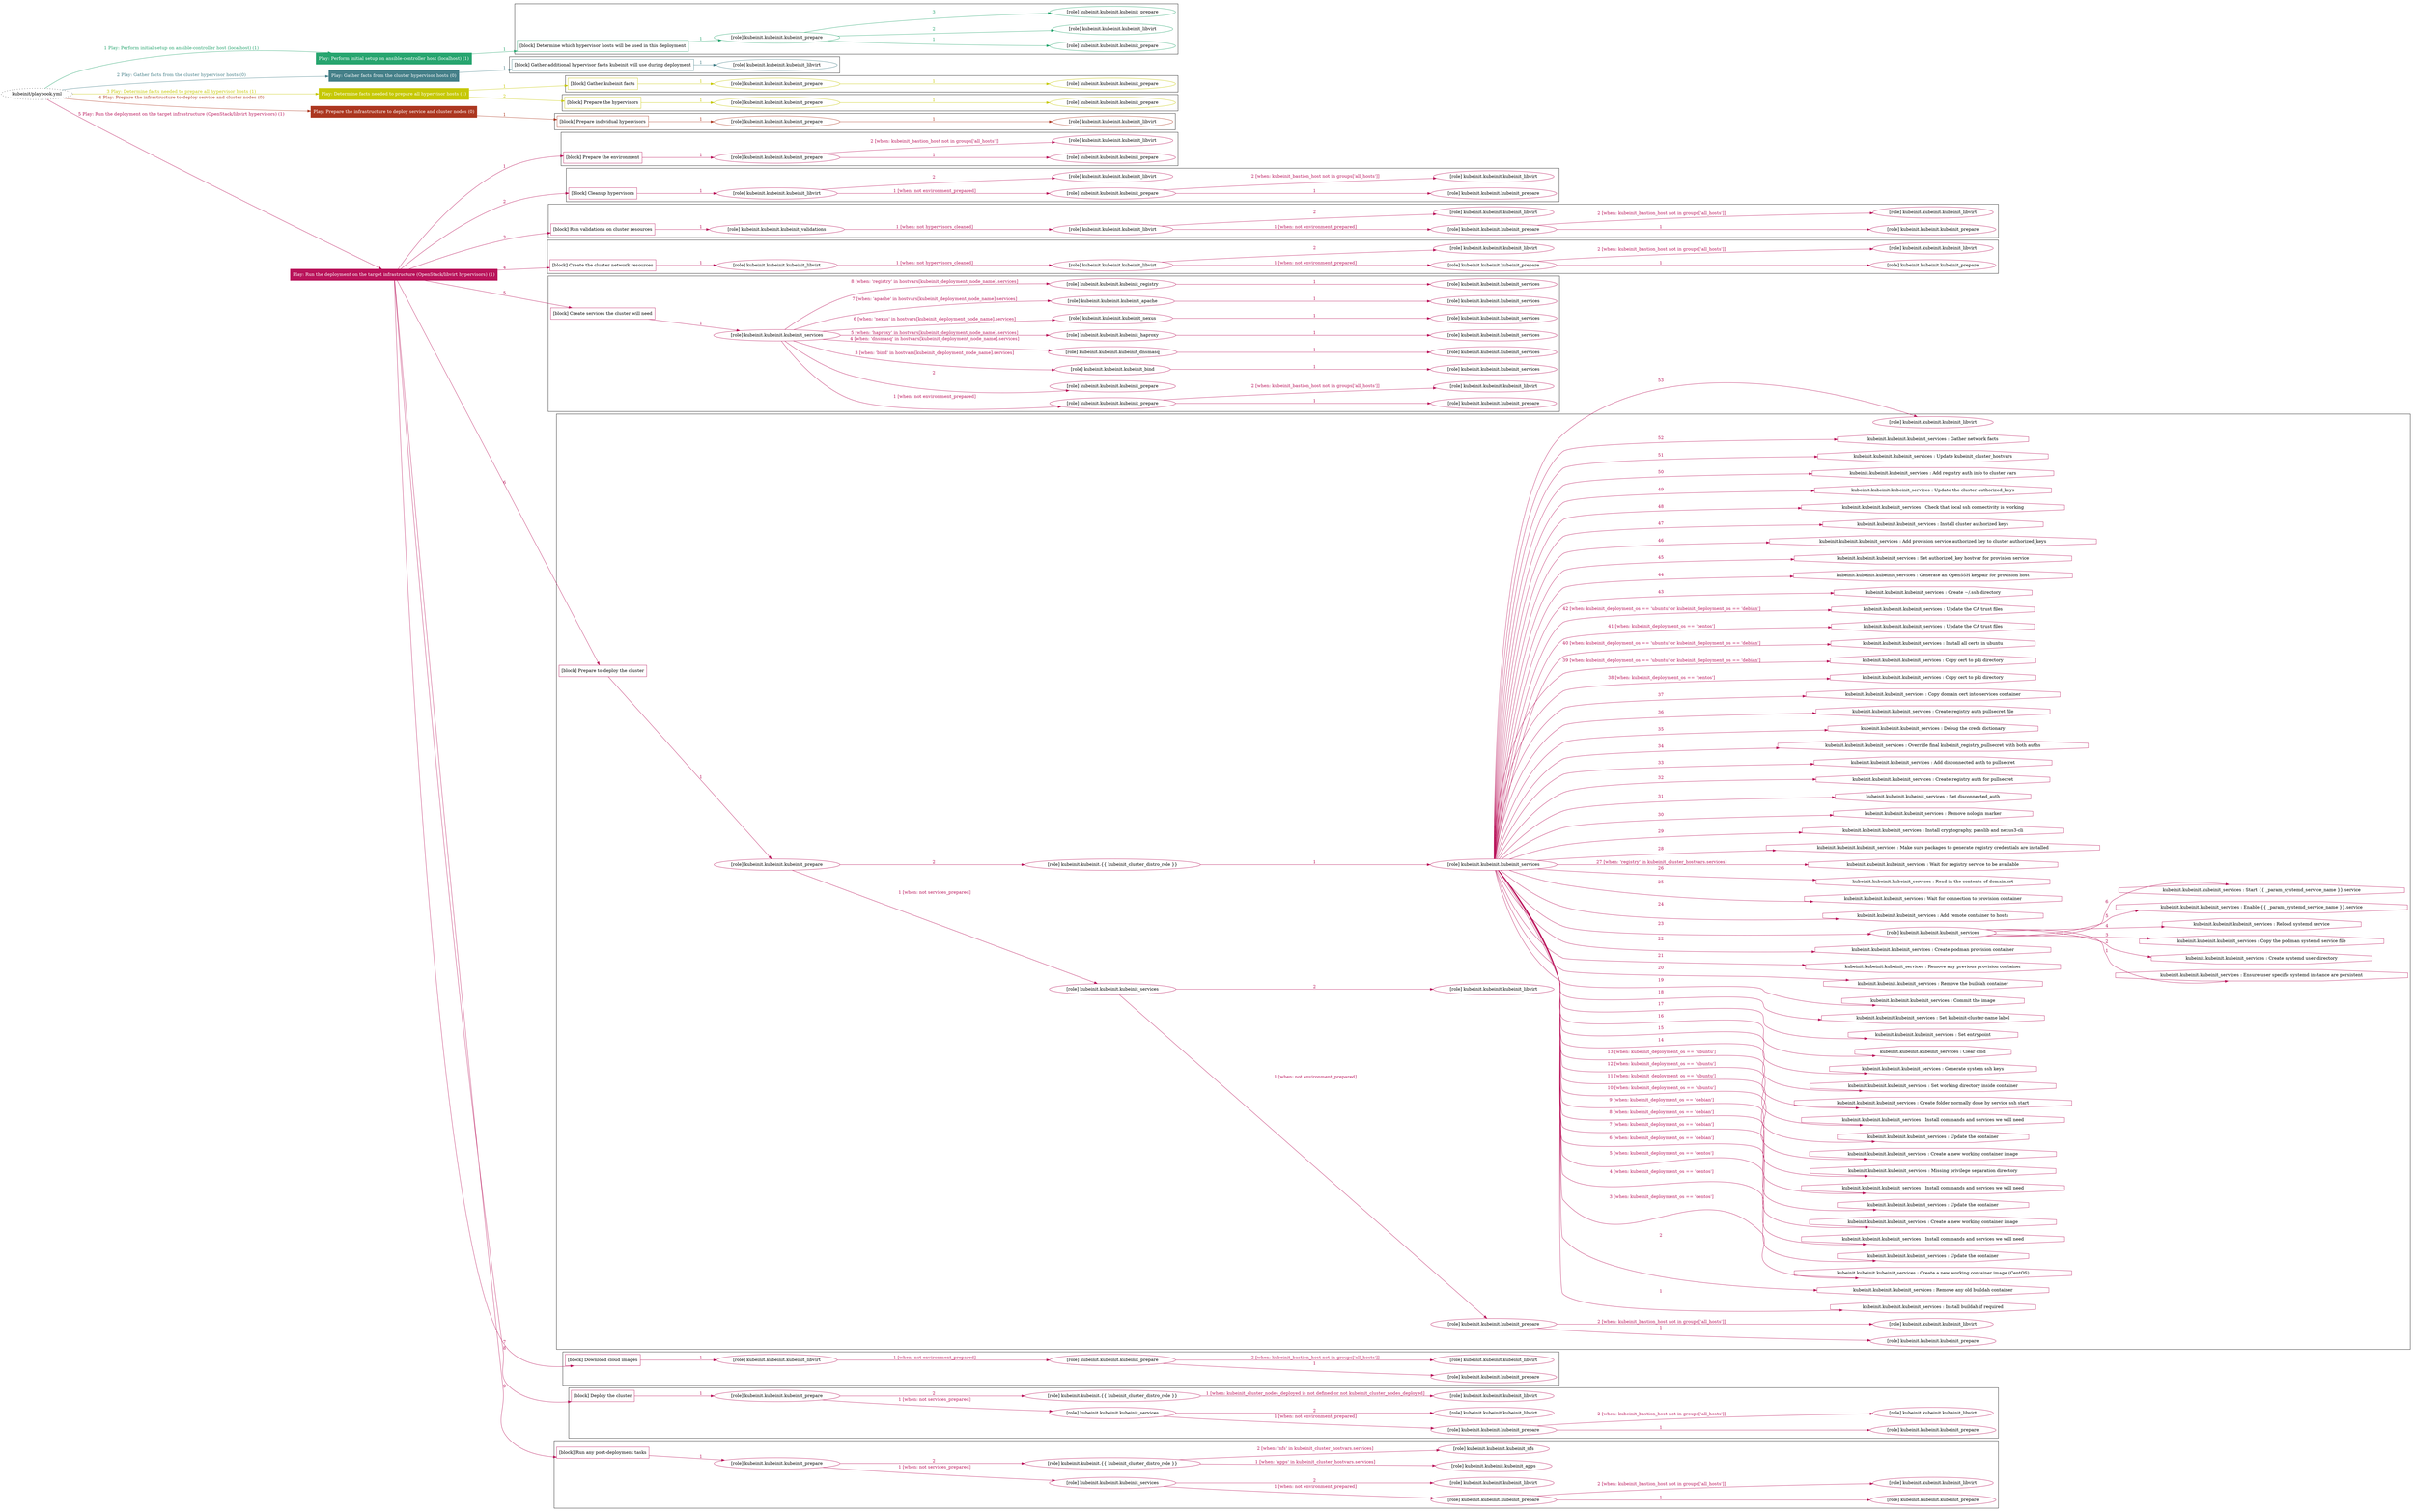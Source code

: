 digraph {
	graph [concentrate=true ordering=in rankdir=LR ratio=fill]
	edge [esep=5 sep=10]
	"kubeinit/playbook.yml" [URL="/home/runner/work/kubeinit/kubeinit/kubeinit/playbook.yml" id=playbook_7703d53a style=dotted]
	"kubeinit/playbook.yml" -> play_f2b1a7a1 [label="1 Play: Perform initial setup on ansible-controller host (localhost) (1)" color="#27a56f" fontcolor="#27a56f" id=edge_playbook_7703d53a_play_f2b1a7a1 labeltooltip="1 Play: Perform initial setup on ansible-controller host (localhost) (1)" tooltip="1 Play: Perform initial setup on ansible-controller host (localhost) (1)"]
	subgraph "Play: Perform initial setup on ansible-controller host (localhost) (1)" {
		play_f2b1a7a1 [label="Play: Perform initial setup on ansible-controller host (localhost) (1)" URL="/home/runner/work/kubeinit/kubeinit/kubeinit/playbook.yml" color="#27a56f" fontcolor="#ffffff" id=play_f2b1a7a1 shape=box style=filled tooltip=localhost]
		play_f2b1a7a1 -> block_f19fff63 [label=1 color="#27a56f" fontcolor="#27a56f" id=edge_1_play_f2b1a7a1_block_f19fff63 labeltooltip=1 tooltip=1]
		subgraph cluster_block_f19fff63 {
			block_f19fff63 [label="[block] Determine which hypervisor hosts will be used in this deployment" URL="/home/runner/work/kubeinit/kubeinit/kubeinit/playbook.yml" color="#27a56f" id=block_f19fff63 labeltooltip="Determine which hypervisor hosts will be used in this deployment" shape=box tooltip="Determine which hypervisor hosts will be used in this deployment"]
			block_f19fff63 -> role_337235c5 [label="1 " color="#27a56f" fontcolor="#27a56f" id=edge_1_block_f19fff63_role_337235c5 labeltooltip="1 " tooltip="1 "]
			subgraph "kubeinit.kubeinit.kubeinit_prepare" {
				role_337235c5 [label="[role] kubeinit.kubeinit.kubeinit_prepare" URL="/home/runner/work/kubeinit/kubeinit/kubeinit/playbook.yml" color="#27a56f" id=role_337235c5 tooltip="kubeinit.kubeinit.kubeinit_prepare"]
				role_337235c5 -> role_72b554c3 [label="1 " color="#27a56f" fontcolor="#27a56f" id=edge_1_role_337235c5_role_72b554c3 labeltooltip="1 " tooltip="1 "]
				subgraph "kubeinit.kubeinit.kubeinit_prepare" {
					role_72b554c3 [label="[role] kubeinit.kubeinit.kubeinit_prepare" URL="/home/runner/.ansible/collections/ansible_collections/kubeinit/kubeinit/roles/kubeinit_prepare/tasks/build_hypervisors_group.yml" color="#27a56f" id=role_72b554c3 tooltip="kubeinit.kubeinit.kubeinit_prepare"]
				}
				role_337235c5 -> role_72453b96 [label="2 " color="#27a56f" fontcolor="#27a56f" id=edge_2_role_337235c5_role_72453b96 labeltooltip="2 " tooltip="2 "]
				subgraph "kubeinit.kubeinit.kubeinit_libvirt" {
					role_72453b96 [label="[role] kubeinit.kubeinit.kubeinit_libvirt" URL="/home/runner/.ansible/collections/ansible_collections/kubeinit/kubeinit/roles/kubeinit_prepare/tasks/build_hypervisors_group.yml" color="#27a56f" id=role_72453b96 tooltip="kubeinit.kubeinit.kubeinit_libvirt"]
				}
				role_337235c5 -> role_a5823ceb [label="3 " color="#27a56f" fontcolor="#27a56f" id=edge_3_role_337235c5_role_a5823ceb labeltooltip="3 " tooltip="3 "]
				subgraph "kubeinit.kubeinit.kubeinit_prepare" {
					role_a5823ceb [label="[role] kubeinit.kubeinit.kubeinit_prepare" URL="/home/runner/.ansible/collections/ansible_collections/kubeinit/kubeinit/roles/kubeinit_prepare/tasks/build_hypervisors_group.yml" color="#27a56f" id=role_a5823ceb tooltip="kubeinit.kubeinit.kubeinit_prepare"]
				}
			}
		}
	}
	"kubeinit/playbook.yml" -> play_f7709940 [label="2 Play: Gather facts from the cluster hypervisor hosts (0)" color="#447f88" fontcolor="#447f88" id=edge_playbook_7703d53a_play_f7709940 labeltooltip="2 Play: Gather facts from the cluster hypervisor hosts (0)" tooltip="2 Play: Gather facts from the cluster hypervisor hosts (0)"]
	subgraph "Play: Gather facts from the cluster hypervisor hosts (0)" {
		play_f7709940 [label="Play: Gather facts from the cluster hypervisor hosts (0)" URL="/home/runner/work/kubeinit/kubeinit/kubeinit/playbook.yml" color="#447f88" fontcolor="#ffffff" id=play_f7709940 shape=box style=filled tooltip="Play: Gather facts from the cluster hypervisor hosts (0)"]
		play_f7709940 -> block_78d09419 [label=1 color="#447f88" fontcolor="#447f88" id=edge_1_play_f7709940_block_78d09419 labeltooltip=1 tooltip=1]
		subgraph cluster_block_78d09419 {
			block_78d09419 [label="[block] Gather additional hypervisor facts kubeinit will use during deployment" URL="/home/runner/work/kubeinit/kubeinit/kubeinit/playbook.yml" color="#447f88" id=block_78d09419 labeltooltip="Gather additional hypervisor facts kubeinit will use during deployment" shape=box tooltip="Gather additional hypervisor facts kubeinit will use during deployment"]
			block_78d09419 -> role_2b9b55a7 [label="1 " color="#447f88" fontcolor="#447f88" id=edge_1_block_78d09419_role_2b9b55a7 labeltooltip="1 " tooltip="1 "]
			subgraph "kubeinit.kubeinit.kubeinit_libvirt" {
				role_2b9b55a7 [label="[role] kubeinit.kubeinit.kubeinit_libvirt" URL="/home/runner/work/kubeinit/kubeinit/kubeinit/playbook.yml" color="#447f88" id=role_2b9b55a7 tooltip="kubeinit.kubeinit.kubeinit_libvirt"]
			}
		}
	}
	"kubeinit/playbook.yml" -> play_99c02873 [label="3 Play: Determine facts needed to prepare all hypervisor hosts (1)" color="#c6c804" fontcolor="#c6c804" id=edge_playbook_7703d53a_play_99c02873 labeltooltip="3 Play: Determine facts needed to prepare all hypervisor hosts (1)" tooltip="3 Play: Determine facts needed to prepare all hypervisor hosts (1)"]
	subgraph "Play: Determine facts needed to prepare all hypervisor hosts (1)" {
		play_99c02873 [label="Play: Determine facts needed to prepare all hypervisor hosts (1)" URL="/home/runner/work/kubeinit/kubeinit/kubeinit/playbook.yml" color="#c6c804" fontcolor="#ffffff" id=play_99c02873 shape=box style=filled tooltip=localhost]
		play_99c02873 -> block_a9cce4db [label=1 color="#c6c804" fontcolor="#c6c804" id=edge_1_play_99c02873_block_a9cce4db labeltooltip=1 tooltip=1]
		subgraph cluster_block_a9cce4db {
			block_a9cce4db [label="[block] Gather kubeinit facts" URL="/home/runner/work/kubeinit/kubeinit/kubeinit/playbook.yml" color="#c6c804" id=block_a9cce4db labeltooltip="Gather kubeinit facts" shape=box tooltip="Gather kubeinit facts"]
			block_a9cce4db -> role_5495d4a5 [label="1 " color="#c6c804" fontcolor="#c6c804" id=edge_1_block_a9cce4db_role_5495d4a5 labeltooltip="1 " tooltip="1 "]
			subgraph "kubeinit.kubeinit.kubeinit_prepare" {
				role_5495d4a5 [label="[role] kubeinit.kubeinit.kubeinit_prepare" URL="/home/runner/work/kubeinit/kubeinit/kubeinit/playbook.yml" color="#c6c804" id=role_5495d4a5 tooltip="kubeinit.kubeinit.kubeinit_prepare"]
				role_5495d4a5 -> role_3d7452ea [label="1 " color="#c6c804" fontcolor="#c6c804" id=edge_1_role_5495d4a5_role_3d7452ea labeltooltip="1 " tooltip="1 "]
				subgraph "kubeinit.kubeinit.kubeinit_prepare" {
					role_3d7452ea [label="[role] kubeinit.kubeinit.kubeinit_prepare" URL="/home/runner/.ansible/collections/ansible_collections/kubeinit/kubeinit/roles/kubeinit_prepare/tasks/gather_kubeinit_facts.yml" color="#c6c804" id=role_3d7452ea tooltip="kubeinit.kubeinit.kubeinit_prepare"]
				}
			}
		}
		play_99c02873 -> block_df5d8312 [label=2 color="#c6c804" fontcolor="#c6c804" id=edge_2_play_99c02873_block_df5d8312 labeltooltip=2 tooltip=2]
		subgraph cluster_block_df5d8312 {
			block_df5d8312 [label="[block] Prepare the hypervisors" URL="/home/runner/work/kubeinit/kubeinit/kubeinit/playbook.yml" color="#c6c804" id=block_df5d8312 labeltooltip="Prepare the hypervisors" shape=box tooltip="Prepare the hypervisors"]
			block_df5d8312 -> role_52647498 [label="1 " color="#c6c804" fontcolor="#c6c804" id=edge_1_block_df5d8312_role_52647498 labeltooltip="1 " tooltip="1 "]
			subgraph "kubeinit.kubeinit.kubeinit_prepare" {
				role_52647498 [label="[role] kubeinit.kubeinit.kubeinit_prepare" URL="/home/runner/work/kubeinit/kubeinit/kubeinit/playbook.yml" color="#c6c804" id=role_52647498 tooltip="kubeinit.kubeinit.kubeinit_prepare"]
				role_52647498 -> role_a118e242 [label="1 " color="#c6c804" fontcolor="#c6c804" id=edge_1_role_52647498_role_a118e242 labeltooltip="1 " tooltip="1 "]
				subgraph "kubeinit.kubeinit.kubeinit_prepare" {
					role_a118e242 [label="[role] kubeinit.kubeinit.kubeinit_prepare" URL="/home/runner/.ansible/collections/ansible_collections/kubeinit/kubeinit/roles/kubeinit_prepare/tasks/gather_kubeinit_facts.yml" color="#c6c804" id=role_a118e242 tooltip="kubeinit.kubeinit.kubeinit_prepare"]
				}
			}
		}
	}
	"kubeinit/playbook.yml" -> play_8204f8fc [label="4 Play: Prepare the infrastructure to deploy service and cluster nodes (0)" color="#ac3720" fontcolor="#ac3720" id=edge_playbook_7703d53a_play_8204f8fc labeltooltip="4 Play: Prepare the infrastructure to deploy service and cluster nodes (0)" tooltip="4 Play: Prepare the infrastructure to deploy service and cluster nodes (0)"]
	subgraph "Play: Prepare the infrastructure to deploy service and cluster nodes (0)" {
		play_8204f8fc [label="Play: Prepare the infrastructure to deploy service and cluster nodes (0)" URL="/home/runner/work/kubeinit/kubeinit/kubeinit/playbook.yml" color="#ac3720" fontcolor="#ffffff" id=play_8204f8fc shape=box style=filled tooltip="Play: Prepare the infrastructure to deploy service and cluster nodes (0)"]
		play_8204f8fc -> block_1f36cd68 [label=1 color="#ac3720" fontcolor="#ac3720" id=edge_1_play_8204f8fc_block_1f36cd68 labeltooltip=1 tooltip=1]
		subgraph cluster_block_1f36cd68 {
			block_1f36cd68 [label="[block] Prepare individual hypervisors" URL="/home/runner/work/kubeinit/kubeinit/kubeinit/playbook.yml" color="#ac3720" id=block_1f36cd68 labeltooltip="Prepare individual hypervisors" shape=box tooltip="Prepare individual hypervisors"]
			block_1f36cd68 -> role_6b036aab [label="1 " color="#ac3720" fontcolor="#ac3720" id=edge_1_block_1f36cd68_role_6b036aab labeltooltip="1 " tooltip="1 "]
			subgraph "kubeinit.kubeinit.kubeinit_prepare" {
				role_6b036aab [label="[role] kubeinit.kubeinit.kubeinit_prepare" URL="/home/runner/work/kubeinit/kubeinit/kubeinit/playbook.yml" color="#ac3720" id=role_6b036aab tooltip="kubeinit.kubeinit.kubeinit_prepare"]
				role_6b036aab -> role_23a4fff5 [label="1 " color="#ac3720" fontcolor="#ac3720" id=edge_1_role_6b036aab_role_23a4fff5 labeltooltip="1 " tooltip="1 "]
				subgraph "kubeinit.kubeinit.kubeinit_libvirt" {
					role_23a4fff5 [label="[role] kubeinit.kubeinit.kubeinit_libvirt" URL="/home/runner/.ansible/collections/ansible_collections/kubeinit/kubeinit/roles/kubeinit_prepare/tasks/prepare_hypervisor.yml" color="#ac3720" id=role_23a4fff5 tooltip="kubeinit.kubeinit.kubeinit_libvirt"]
				}
			}
		}
	}
	"kubeinit/playbook.yml" -> play_0cc4df7c [label="5 Play: Run the deployment on the target infrastructure (OpenStack/libvirt hypervisors) (1)" color="#b9135a" fontcolor="#b9135a" id=edge_playbook_7703d53a_play_0cc4df7c labeltooltip="5 Play: Run the deployment on the target infrastructure (OpenStack/libvirt hypervisors) (1)" tooltip="5 Play: Run the deployment on the target infrastructure (OpenStack/libvirt hypervisors) (1)"]
	subgraph "Play: Run the deployment on the target infrastructure (OpenStack/libvirt hypervisors) (1)" {
		play_0cc4df7c [label="Play: Run the deployment on the target infrastructure (OpenStack/libvirt hypervisors) (1)" URL="/home/runner/work/kubeinit/kubeinit/kubeinit/playbook.yml" color="#b9135a" fontcolor="#ffffff" id=play_0cc4df7c shape=box style=filled tooltip=localhost]
		play_0cc4df7c -> block_1d8b5aa7 [label=1 color="#b9135a" fontcolor="#b9135a" id=edge_1_play_0cc4df7c_block_1d8b5aa7 labeltooltip=1 tooltip=1]
		subgraph cluster_block_1d8b5aa7 {
			block_1d8b5aa7 [label="[block] Prepare the environment" URL="/home/runner/work/kubeinit/kubeinit/kubeinit/playbook.yml" color="#b9135a" id=block_1d8b5aa7 labeltooltip="Prepare the environment" shape=box tooltip="Prepare the environment"]
			block_1d8b5aa7 -> role_7d22fe80 [label="1 " color="#b9135a" fontcolor="#b9135a" id=edge_1_block_1d8b5aa7_role_7d22fe80 labeltooltip="1 " tooltip="1 "]
			subgraph "kubeinit.kubeinit.kubeinit_prepare" {
				role_7d22fe80 [label="[role] kubeinit.kubeinit.kubeinit_prepare" URL="/home/runner/work/kubeinit/kubeinit/kubeinit/playbook.yml" color="#b9135a" id=role_7d22fe80 tooltip="kubeinit.kubeinit.kubeinit_prepare"]
				role_7d22fe80 -> role_bf7745cb [label="1 " color="#b9135a" fontcolor="#b9135a" id=edge_1_role_7d22fe80_role_bf7745cb labeltooltip="1 " tooltip="1 "]
				subgraph "kubeinit.kubeinit.kubeinit_prepare" {
					role_bf7745cb [label="[role] kubeinit.kubeinit.kubeinit_prepare" URL="/home/runner/.ansible/collections/ansible_collections/kubeinit/kubeinit/roles/kubeinit_prepare/tasks/gather_kubeinit_facts.yml" color="#b9135a" id=role_bf7745cb tooltip="kubeinit.kubeinit.kubeinit_prepare"]
				}
				role_7d22fe80 -> role_70434d46 [label="2 [when: kubeinit_bastion_host not in groups['all_hosts']]" color="#b9135a" fontcolor="#b9135a" id=edge_2_role_7d22fe80_role_70434d46 labeltooltip="2 [when: kubeinit_bastion_host not in groups['all_hosts']]" tooltip="2 [when: kubeinit_bastion_host not in groups['all_hosts']]"]
				subgraph "kubeinit.kubeinit.kubeinit_libvirt" {
					role_70434d46 [label="[role] kubeinit.kubeinit.kubeinit_libvirt" URL="/home/runner/.ansible/collections/ansible_collections/kubeinit/kubeinit/roles/kubeinit_prepare/tasks/main.yml" color="#b9135a" id=role_70434d46 tooltip="kubeinit.kubeinit.kubeinit_libvirt"]
				}
			}
		}
		play_0cc4df7c -> block_3bfc7c83 [label=2 color="#b9135a" fontcolor="#b9135a" id=edge_2_play_0cc4df7c_block_3bfc7c83 labeltooltip=2 tooltip=2]
		subgraph cluster_block_3bfc7c83 {
			block_3bfc7c83 [label="[block] Cleanup hypervisors" URL="/home/runner/work/kubeinit/kubeinit/kubeinit/playbook.yml" color="#b9135a" id=block_3bfc7c83 labeltooltip="Cleanup hypervisors" shape=box tooltip="Cleanup hypervisors"]
			block_3bfc7c83 -> role_6eb92673 [label="1 " color="#b9135a" fontcolor="#b9135a" id=edge_1_block_3bfc7c83_role_6eb92673 labeltooltip="1 " tooltip="1 "]
			subgraph "kubeinit.kubeinit.kubeinit_libvirt" {
				role_6eb92673 [label="[role] kubeinit.kubeinit.kubeinit_libvirt" URL="/home/runner/work/kubeinit/kubeinit/kubeinit/playbook.yml" color="#b9135a" id=role_6eb92673 tooltip="kubeinit.kubeinit.kubeinit_libvirt"]
				role_6eb92673 -> role_0309e8c0 [label="1 [when: not environment_prepared]" color="#b9135a" fontcolor="#b9135a" id=edge_1_role_6eb92673_role_0309e8c0 labeltooltip="1 [when: not environment_prepared]" tooltip="1 [when: not environment_prepared]"]
				subgraph "kubeinit.kubeinit.kubeinit_prepare" {
					role_0309e8c0 [label="[role] kubeinit.kubeinit.kubeinit_prepare" URL="/home/runner/.ansible/collections/ansible_collections/kubeinit/kubeinit/roles/kubeinit_libvirt/tasks/cleanup_hypervisors.yml" color="#b9135a" id=role_0309e8c0 tooltip="kubeinit.kubeinit.kubeinit_prepare"]
					role_0309e8c0 -> role_1d0a7901 [label="1 " color="#b9135a" fontcolor="#b9135a" id=edge_1_role_0309e8c0_role_1d0a7901 labeltooltip="1 " tooltip="1 "]
					subgraph "kubeinit.kubeinit.kubeinit_prepare" {
						role_1d0a7901 [label="[role] kubeinit.kubeinit.kubeinit_prepare" URL="/home/runner/.ansible/collections/ansible_collections/kubeinit/kubeinit/roles/kubeinit_prepare/tasks/gather_kubeinit_facts.yml" color="#b9135a" id=role_1d0a7901 tooltip="kubeinit.kubeinit.kubeinit_prepare"]
					}
					role_0309e8c0 -> role_2d84830a [label="2 [when: kubeinit_bastion_host not in groups['all_hosts']]" color="#b9135a" fontcolor="#b9135a" id=edge_2_role_0309e8c0_role_2d84830a labeltooltip="2 [when: kubeinit_bastion_host not in groups['all_hosts']]" tooltip="2 [when: kubeinit_bastion_host not in groups['all_hosts']]"]
					subgraph "kubeinit.kubeinit.kubeinit_libvirt" {
						role_2d84830a [label="[role] kubeinit.kubeinit.kubeinit_libvirt" URL="/home/runner/.ansible/collections/ansible_collections/kubeinit/kubeinit/roles/kubeinit_prepare/tasks/main.yml" color="#b9135a" id=role_2d84830a tooltip="kubeinit.kubeinit.kubeinit_libvirt"]
					}
				}
				role_6eb92673 -> role_2434489f [label="2 " color="#b9135a" fontcolor="#b9135a" id=edge_2_role_6eb92673_role_2434489f labeltooltip="2 " tooltip="2 "]
				subgraph "kubeinit.kubeinit.kubeinit_libvirt" {
					role_2434489f [label="[role] kubeinit.kubeinit.kubeinit_libvirt" URL="/home/runner/.ansible/collections/ansible_collections/kubeinit/kubeinit/roles/kubeinit_libvirt/tasks/cleanup_hypervisors.yml" color="#b9135a" id=role_2434489f tooltip="kubeinit.kubeinit.kubeinit_libvirt"]
				}
			}
		}
		play_0cc4df7c -> block_53a9f749 [label=3 color="#b9135a" fontcolor="#b9135a" id=edge_3_play_0cc4df7c_block_53a9f749 labeltooltip=3 tooltip=3]
		subgraph cluster_block_53a9f749 {
			block_53a9f749 [label="[block] Run validations on cluster resources" URL="/home/runner/work/kubeinit/kubeinit/kubeinit/playbook.yml" color="#b9135a" id=block_53a9f749 labeltooltip="Run validations on cluster resources" shape=box tooltip="Run validations on cluster resources"]
			block_53a9f749 -> role_8025242e [label="1 " color="#b9135a" fontcolor="#b9135a" id=edge_1_block_53a9f749_role_8025242e labeltooltip="1 " tooltip="1 "]
			subgraph "kubeinit.kubeinit.kubeinit_validations" {
				role_8025242e [label="[role] kubeinit.kubeinit.kubeinit_validations" URL="/home/runner/work/kubeinit/kubeinit/kubeinit/playbook.yml" color="#b9135a" id=role_8025242e tooltip="kubeinit.kubeinit.kubeinit_validations"]
				role_8025242e -> role_3eb5018b [label="1 [when: not hypervisors_cleaned]" color="#b9135a" fontcolor="#b9135a" id=edge_1_role_8025242e_role_3eb5018b labeltooltip="1 [when: not hypervisors_cleaned]" tooltip="1 [when: not hypervisors_cleaned]"]
				subgraph "kubeinit.kubeinit.kubeinit_libvirt" {
					role_3eb5018b [label="[role] kubeinit.kubeinit.kubeinit_libvirt" URL="/home/runner/.ansible/collections/ansible_collections/kubeinit/kubeinit/roles/kubeinit_validations/tasks/main.yml" color="#b9135a" id=role_3eb5018b tooltip="kubeinit.kubeinit.kubeinit_libvirt"]
					role_3eb5018b -> role_7f1e0457 [label="1 [when: not environment_prepared]" color="#b9135a" fontcolor="#b9135a" id=edge_1_role_3eb5018b_role_7f1e0457 labeltooltip="1 [when: not environment_prepared]" tooltip="1 [when: not environment_prepared]"]
					subgraph "kubeinit.kubeinit.kubeinit_prepare" {
						role_7f1e0457 [label="[role] kubeinit.kubeinit.kubeinit_prepare" URL="/home/runner/.ansible/collections/ansible_collections/kubeinit/kubeinit/roles/kubeinit_libvirt/tasks/cleanup_hypervisors.yml" color="#b9135a" id=role_7f1e0457 tooltip="kubeinit.kubeinit.kubeinit_prepare"]
						role_7f1e0457 -> role_b35bcb54 [label="1 " color="#b9135a" fontcolor="#b9135a" id=edge_1_role_7f1e0457_role_b35bcb54 labeltooltip="1 " tooltip="1 "]
						subgraph "kubeinit.kubeinit.kubeinit_prepare" {
							role_b35bcb54 [label="[role] kubeinit.kubeinit.kubeinit_prepare" URL="/home/runner/.ansible/collections/ansible_collections/kubeinit/kubeinit/roles/kubeinit_prepare/tasks/gather_kubeinit_facts.yml" color="#b9135a" id=role_b35bcb54 tooltip="kubeinit.kubeinit.kubeinit_prepare"]
						}
						role_7f1e0457 -> role_0554daa0 [label="2 [when: kubeinit_bastion_host not in groups['all_hosts']]" color="#b9135a" fontcolor="#b9135a" id=edge_2_role_7f1e0457_role_0554daa0 labeltooltip="2 [when: kubeinit_bastion_host not in groups['all_hosts']]" tooltip="2 [when: kubeinit_bastion_host not in groups['all_hosts']]"]
						subgraph "kubeinit.kubeinit.kubeinit_libvirt" {
							role_0554daa0 [label="[role] kubeinit.kubeinit.kubeinit_libvirt" URL="/home/runner/.ansible/collections/ansible_collections/kubeinit/kubeinit/roles/kubeinit_prepare/tasks/main.yml" color="#b9135a" id=role_0554daa0 tooltip="kubeinit.kubeinit.kubeinit_libvirt"]
						}
					}
					role_3eb5018b -> role_1817e54e [label="2 " color="#b9135a" fontcolor="#b9135a" id=edge_2_role_3eb5018b_role_1817e54e labeltooltip="2 " tooltip="2 "]
					subgraph "kubeinit.kubeinit.kubeinit_libvirt" {
						role_1817e54e [label="[role] kubeinit.kubeinit.kubeinit_libvirt" URL="/home/runner/.ansible/collections/ansible_collections/kubeinit/kubeinit/roles/kubeinit_libvirt/tasks/cleanup_hypervisors.yml" color="#b9135a" id=role_1817e54e tooltip="kubeinit.kubeinit.kubeinit_libvirt"]
					}
				}
			}
		}
		play_0cc4df7c -> block_3e1efd21 [label=4 color="#b9135a" fontcolor="#b9135a" id=edge_4_play_0cc4df7c_block_3e1efd21 labeltooltip=4 tooltip=4]
		subgraph cluster_block_3e1efd21 {
			block_3e1efd21 [label="[block] Create the cluster network resources" URL="/home/runner/work/kubeinit/kubeinit/kubeinit/playbook.yml" color="#b9135a" id=block_3e1efd21 labeltooltip="Create the cluster network resources" shape=box tooltip="Create the cluster network resources"]
			block_3e1efd21 -> role_16a54665 [label="1 " color="#b9135a" fontcolor="#b9135a" id=edge_1_block_3e1efd21_role_16a54665 labeltooltip="1 " tooltip="1 "]
			subgraph "kubeinit.kubeinit.kubeinit_libvirt" {
				role_16a54665 [label="[role] kubeinit.kubeinit.kubeinit_libvirt" URL="/home/runner/work/kubeinit/kubeinit/kubeinit/playbook.yml" color="#b9135a" id=role_16a54665 tooltip="kubeinit.kubeinit.kubeinit_libvirt"]
				role_16a54665 -> role_dfda9c28 [label="1 [when: not hypervisors_cleaned]" color="#b9135a" fontcolor="#b9135a" id=edge_1_role_16a54665_role_dfda9c28 labeltooltip="1 [when: not hypervisors_cleaned]" tooltip="1 [when: not hypervisors_cleaned]"]
				subgraph "kubeinit.kubeinit.kubeinit_libvirt" {
					role_dfda9c28 [label="[role] kubeinit.kubeinit.kubeinit_libvirt" URL="/home/runner/.ansible/collections/ansible_collections/kubeinit/kubeinit/roles/kubeinit_libvirt/tasks/create_network.yml" color="#b9135a" id=role_dfda9c28 tooltip="kubeinit.kubeinit.kubeinit_libvirt"]
					role_dfda9c28 -> role_0f4362dc [label="1 [when: not environment_prepared]" color="#b9135a" fontcolor="#b9135a" id=edge_1_role_dfda9c28_role_0f4362dc labeltooltip="1 [when: not environment_prepared]" tooltip="1 [when: not environment_prepared]"]
					subgraph "kubeinit.kubeinit.kubeinit_prepare" {
						role_0f4362dc [label="[role] kubeinit.kubeinit.kubeinit_prepare" URL="/home/runner/.ansible/collections/ansible_collections/kubeinit/kubeinit/roles/kubeinit_libvirt/tasks/cleanup_hypervisors.yml" color="#b9135a" id=role_0f4362dc tooltip="kubeinit.kubeinit.kubeinit_prepare"]
						role_0f4362dc -> role_9885e443 [label="1 " color="#b9135a" fontcolor="#b9135a" id=edge_1_role_0f4362dc_role_9885e443 labeltooltip="1 " tooltip="1 "]
						subgraph "kubeinit.kubeinit.kubeinit_prepare" {
							role_9885e443 [label="[role] kubeinit.kubeinit.kubeinit_prepare" URL="/home/runner/.ansible/collections/ansible_collections/kubeinit/kubeinit/roles/kubeinit_prepare/tasks/gather_kubeinit_facts.yml" color="#b9135a" id=role_9885e443 tooltip="kubeinit.kubeinit.kubeinit_prepare"]
						}
						role_0f4362dc -> role_2673ec7e [label="2 [when: kubeinit_bastion_host not in groups['all_hosts']]" color="#b9135a" fontcolor="#b9135a" id=edge_2_role_0f4362dc_role_2673ec7e labeltooltip="2 [when: kubeinit_bastion_host not in groups['all_hosts']]" tooltip="2 [when: kubeinit_bastion_host not in groups['all_hosts']]"]
						subgraph "kubeinit.kubeinit.kubeinit_libvirt" {
							role_2673ec7e [label="[role] kubeinit.kubeinit.kubeinit_libvirt" URL="/home/runner/.ansible/collections/ansible_collections/kubeinit/kubeinit/roles/kubeinit_prepare/tasks/main.yml" color="#b9135a" id=role_2673ec7e tooltip="kubeinit.kubeinit.kubeinit_libvirt"]
						}
					}
					role_dfda9c28 -> role_ae46ecfa [label="2 " color="#b9135a" fontcolor="#b9135a" id=edge_2_role_dfda9c28_role_ae46ecfa labeltooltip="2 " tooltip="2 "]
					subgraph "kubeinit.kubeinit.kubeinit_libvirt" {
						role_ae46ecfa [label="[role] kubeinit.kubeinit.kubeinit_libvirt" URL="/home/runner/.ansible/collections/ansible_collections/kubeinit/kubeinit/roles/kubeinit_libvirt/tasks/cleanup_hypervisors.yml" color="#b9135a" id=role_ae46ecfa tooltip="kubeinit.kubeinit.kubeinit_libvirt"]
					}
				}
			}
		}
		play_0cc4df7c -> block_f34ae12a [label=5 color="#b9135a" fontcolor="#b9135a" id=edge_5_play_0cc4df7c_block_f34ae12a labeltooltip=5 tooltip=5]
		subgraph cluster_block_f34ae12a {
			block_f34ae12a [label="[block] Create services the cluster will need" URL="/home/runner/work/kubeinit/kubeinit/kubeinit/playbook.yml" color="#b9135a" id=block_f34ae12a labeltooltip="Create services the cluster will need" shape=box tooltip="Create services the cluster will need"]
			block_f34ae12a -> role_623bbea6 [label="1 " color="#b9135a" fontcolor="#b9135a" id=edge_1_block_f34ae12a_role_623bbea6 labeltooltip="1 " tooltip="1 "]
			subgraph "kubeinit.kubeinit.kubeinit_services" {
				role_623bbea6 [label="[role] kubeinit.kubeinit.kubeinit_services" URL="/home/runner/work/kubeinit/kubeinit/kubeinit/playbook.yml" color="#b9135a" id=role_623bbea6 tooltip="kubeinit.kubeinit.kubeinit_services"]
				role_623bbea6 -> role_0a52b334 [label="1 [when: not environment_prepared]" color="#b9135a" fontcolor="#b9135a" id=edge_1_role_623bbea6_role_0a52b334 labeltooltip="1 [when: not environment_prepared]" tooltip="1 [when: not environment_prepared]"]
				subgraph "kubeinit.kubeinit.kubeinit_prepare" {
					role_0a52b334 [label="[role] kubeinit.kubeinit.kubeinit_prepare" URL="/home/runner/.ansible/collections/ansible_collections/kubeinit/kubeinit/roles/kubeinit_services/tasks/main.yml" color="#b9135a" id=role_0a52b334 tooltip="kubeinit.kubeinit.kubeinit_prepare"]
					role_0a52b334 -> role_70809f32 [label="1 " color="#b9135a" fontcolor="#b9135a" id=edge_1_role_0a52b334_role_70809f32 labeltooltip="1 " tooltip="1 "]
					subgraph "kubeinit.kubeinit.kubeinit_prepare" {
						role_70809f32 [label="[role] kubeinit.kubeinit.kubeinit_prepare" URL="/home/runner/.ansible/collections/ansible_collections/kubeinit/kubeinit/roles/kubeinit_prepare/tasks/gather_kubeinit_facts.yml" color="#b9135a" id=role_70809f32 tooltip="kubeinit.kubeinit.kubeinit_prepare"]
					}
					role_0a52b334 -> role_1249ccb1 [label="2 [when: kubeinit_bastion_host not in groups['all_hosts']]" color="#b9135a" fontcolor="#b9135a" id=edge_2_role_0a52b334_role_1249ccb1 labeltooltip="2 [when: kubeinit_bastion_host not in groups['all_hosts']]" tooltip="2 [when: kubeinit_bastion_host not in groups['all_hosts']]"]
					subgraph "kubeinit.kubeinit.kubeinit_libvirt" {
						role_1249ccb1 [label="[role] kubeinit.kubeinit.kubeinit_libvirt" URL="/home/runner/.ansible/collections/ansible_collections/kubeinit/kubeinit/roles/kubeinit_prepare/tasks/main.yml" color="#b9135a" id=role_1249ccb1 tooltip="kubeinit.kubeinit.kubeinit_libvirt"]
					}
				}
				role_623bbea6 -> role_08a1131b [label="2 " color="#b9135a" fontcolor="#b9135a" id=edge_2_role_623bbea6_role_08a1131b labeltooltip="2 " tooltip="2 "]
				subgraph "kubeinit.kubeinit.kubeinit_prepare" {
					role_08a1131b [label="[role] kubeinit.kubeinit.kubeinit_prepare" URL="/home/runner/.ansible/collections/ansible_collections/kubeinit/kubeinit/roles/kubeinit_services/tasks/00_create_service_pod.yml" color="#b9135a" id=role_08a1131b tooltip="kubeinit.kubeinit.kubeinit_prepare"]
				}
				role_623bbea6 -> role_2f3dd30e [label="3 [when: 'bind' in hostvars[kubeinit_deployment_node_name].services]" color="#b9135a" fontcolor="#b9135a" id=edge_3_role_623bbea6_role_2f3dd30e labeltooltip="3 [when: 'bind' in hostvars[kubeinit_deployment_node_name].services]" tooltip="3 [when: 'bind' in hostvars[kubeinit_deployment_node_name].services]"]
				subgraph "kubeinit.kubeinit.kubeinit_bind" {
					role_2f3dd30e [label="[role] kubeinit.kubeinit.kubeinit_bind" URL="/home/runner/.ansible/collections/ansible_collections/kubeinit/kubeinit/roles/kubeinit_services/tasks/start_services_containers.yml" color="#b9135a" id=role_2f3dd30e tooltip="kubeinit.kubeinit.kubeinit_bind"]
					role_2f3dd30e -> role_8ca0a57a [label="1 " color="#b9135a" fontcolor="#b9135a" id=edge_1_role_2f3dd30e_role_8ca0a57a labeltooltip="1 " tooltip="1 "]
					subgraph "kubeinit.kubeinit.kubeinit_services" {
						role_8ca0a57a [label="[role] kubeinit.kubeinit.kubeinit_services" URL="/home/runner/.ansible/collections/ansible_collections/kubeinit/kubeinit/roles/kubeinit_bind/tasks/main.yml" color="#b9135a" id=role_8ca0a57a tooltip="kubeinit.kubeinit.kubeinit_services"]
					}
				}
				role_623bbea6 -> role_5b10fc0c [label="4 [when: 'dnsmasq' in hostvars[kubeinit_deployment_node_name].services]" color="#b9135a" fontcolor="#b9135a" id=edge_4_role_623bbea6_role_5b10fc0c labeltooltip="4 [when: 'dnsmasq' in hostvars[kubeinit_deployment_node_name].services]" tooltip="4 [when: 'dnsmasq' in hostvars[kubeinit_deployment_node_name].services]"]
				subgraph "kubeinit.kubeinit.kubeinit_dnsmasq" {
					role_5b10fc0c [label="[role] kubeinit.kubeinit.kubeinit_dnsmasq" URL="/home/runner/.ansible/collections/ansible_collections/kubeinit/kubeinit/roles/kubeinit_services/tasks/start_services_containers.yml" color="#b9135a" id=role_5b10fc0c tooltip="kubeinit.kubeinit.kubeinit_dnsmasq"]
					role_5b10fc0c -> role_7b5cd002 [label="1 " color="#b9135a" fontcolor="#b9135a" id=edge_1_role_5b10fc0c_role_7b5cd002 labeltooltip="1 " tooltip="1 "]
					subgraph "kubeinit.kubeinit.kubeinit_services" {
						role_7b5cd002 [label="[role] kubeinit.kubeinit.kubeinit_services" URL="/home/runner/.ansible/collections/ansible_collections/kubeinit/kubeinit/roles/kubeinit_dnsmasq/tasks/main.yml" color="#b9135a" id=role_7b5cd002 tooltip="kubeinit.kubeinit.kubeinit_services"]
					}
				}
				role_623bbea6 -> role_33e0cd10 [label="5 [when: 'haproxy' in hostvars[kubeinit_deployment_node_name].services]" color="#b9135a" fontcolor="#b9135a" id=edge_5_role_623bbea6_role_33e0cd10 labeltooltip="5 [when: 'haproxy' in hostvars[kubeinit_deployment_node_name].services]" tooltip="5 [when: 'haproxy' in hostvars[kubeinit_deployment_node_name].services]"]
				subgraph "kubeinit.kubeinit.kubeinit_haproxy" {
					role_33e0cd10 [label="[role] kubeinit.kubeinit.kubeinit_haproxy" URL="/home/runner/.ansible/collections/ansible_collections/kubeinit/kubeinit/roles/kubeinit_services/tasks/start_services_containers.yml" color="#b9135a" id=role_33e0cd10 tooltip="kubeinit.kubeinit.kubeinit_haproxy"]
					role_33e0cd10 -> role_a29eb6e4 [label="1 " color="#b9135a" fontcolor="#b9135a" id=edge_1_role_33e0cd10_role_a29eb6e4 labeltooltip="1 " tooltip="1 "]
					subgraph "kubeinit.kubeinit.kubeinit_services" {
						role_a29eb6e4 [label="[role] kubeinit.kubeinit.kubeinit_services" URL="/home/runner/.ansible/collections/ansible_collections/kubeinit/kubeinit/roles/kubeinit_haproxy/tasks/main.yml" color="#b9135a" id=role_a29eb6e4 tooltip="kubeinit.kubeinit.kubeinit_services"]
					}
				}
				role_623bbea6 -> role_4a80ceb7 [label="6 [when: 'nexus' in hostvars[kubeinit_deployment_node_name].services]" color="#b9135a" fontcolor="#b9135a" id=edge_6_role_623bbea6_role_4a80ceb7 labeltooltip="6 [when: 'nexus' in hostvars[kubeinit_deployment_node_name].services]" tooltip="6 [when: 'nexus' in hostvars[kubeinit_deployment_node_name].services]"]
				subgraph "kubeinit.kubeinit.kubeinit_nexus" {
					role_4a80ceb7 [label="[role] kubeinit.kubeinit.kubeinit_nexus" URL="/home/runner/.ansible/collections/ansible_collections/kubeinit/kubeinit/roles/kubeinit_services/tasks/start_services_containers.yml" color="#b9135a" id=role_4a80ceb7 tooltip="kubeinit.kubeinit.kubeinit_nexus"]
					role_4a80ceb7 -> role_5416c679 [label="1 " color="#b9135a" fontcolor="#b9135a" id=edge_1_role_4a80ceb7_role_5416c679 labeltooltip="1 " tooltip="1 "]
					subgraph "kubeinit.kubeinit.kubeinit_services" {
						role_5416c679 [label="[role] kubeinit.kubeinit.kubeinit_services" URL="/home/runner/.ansible/collections/ansible_collections/kubeinit/kubeinit/roles/kubeinit_nexus/tasks/main.yml" color="#b9135a" id=role_5416c679 tooltip="kubeinit.kubeinit.kubeinit_services"]
					}
				}
				role_623bbea6 -> role_5a1eff42 [label="7 [when: 'apache' in hostvars[kubeinit_deployment_node_name].services]" color="#b9135a" fontcolor="#b9135a" id=edge_7_role_623bbea6_role_5a1eff42 labeltooltip="7 [when: 'apache' in hostvars[kubeinit_deployment_node_name].services]" tooltip="7 [when: 'apache' in hostvars[kubeinit_deployment_node_name].services]"]
				subgraph "kubeinit.kubeinit.kubeinit_apache" {
					role_5a1eff42 [label="[role] kubeinit.kubeinit.kubeinit_apache" URL="/home/runner/.ansible/collections/ansible_collections/kubeinit/kubeinit/roles/kubeinit_services/tasks/start_services_containers.yml" color="#b9135a" id=role_5a1eff42 tooltip="kubeinit.kubeinit.kubeinit_apache"]
					role_5a1eff42 -> role_2bcf6e02 [label="1 " color="#b9135a" fontcolor="#b9135a" id=edge_1_role_5a1eff42_role_2bcf6e02 labeltooltip="1 " tooltip="1 "]
					subgraph "kubeinit.kubeinit.kubeinit_services" {
						role_2bcf6e02 [label="[role] kubeinit.kubeinit.kubeinit_services" URL="/home/runner/.ansible/collections/ansible_collections/kubeinit/kubeinit/roles/kubeinit_apache/tasks/main.yml" color="#b9135a" id=role_2bcf6e02 tooltip="kubeinit.kubeinit.kubeinit_services"]
					}
				}
				role_623bbea6 -> role_7ab32d55 [label="8 [when: 'registry' in hostvars[kubeinit_deployment_node_name].services]" color="#b9135a" fontcolor="#b9135a" id=edge_8_role_623bbea6_role_7ab32d55 labeltooltip="8 [when: 'registry' in hostvars[kubeinit_deployment_node_name].services]" tooltip="8 [when: 'registry' in hostvars[kubeinit_deployment_node_name].services]"]
				subgraph "kubeinit.kubeinit.kubeinit_registry" {
					role_7ab32d55 [label="[role] kubeinit.kubeinit.kubeinit_registry" URL="/home/runner/.ansible/collections/ansible_collections/kubeinit/kubeinit/roles/kubeinit_services/tasks/start_services_containers.yml" color="#b9135a" id=role_7ab32d55 tooltip="kubeinit.kubeinit.kubeinit_registry"]
					role_7ab32d55 -> role_f696bdf0 [label="1 " color="#b9135a" fontcolor="#b9135a" id=edge_1_role_7ab32d55_role_f696bdf0 labeltooltip="1 " tooltip="1 "]
					subgraph "kubeinit.kubeinit.kubeinit_services" {
						role_f696bdf0 [label="[role] kubeinit.kubeinit.kubeinit_services" URL="/home/runner/.ansible/collections/ansible_collections/kubeinit/kubeinit/roles/kubeinit_registry/tasks/main.yml" color="#b9135a" id=role_f696bdf0 tooltip="kubeinit.kubeinit.kubeinit_services"]
					}
				}
			}
		}
		play_0cc4df7c -> block_ec11d8cd [label=6 color="#b9135a" fontcolor="#b9135a" id=edge_6_play_0cc4df7c_block_ec11d8cd labeltooltip=6 tooltip=6]
		subgraph cluster_block_ec11d8cd {
			block_ec11d8cd [label="[block] Prepare to deploy the cluster" URL="/home/runner/work/kubeinit/kubeinit/kubeinit/playbook.yml" color="#b9135a" id=block_ec11d8cd labeltooltip="Prepare to deploy the cluster" shape=box tooltip="Prepare to deploy the cluster"]
			block_ec11d8cd -> role_8ec0f444 [label="1 " color="#b9135a" fontcolor="#b9135a" id=edge_1_block_ec11d8cd_role_8ec0f444 labeltooltip="1 " tooltip="1 "]
			subgraph "kubeinit.kubeinit.kubeinit_prepare" {
				role_8ec0f444 [label="[role] kubeinit.kubeinit.kubeinit_prepare" URL="/home/runner/work/kubeinit/kubeinit/kubeinit/playbook.yml" color="#b9135a" id=role_8ec0f444 tooltip="kubeinit.kubeinit.kubeinit_prepare"]
				role_8ec0f444 -> role_27e50b7e [label="1 [when: not services_prepared]" color="#b9135a" fontcolor="#b9135a" id=edge_1_role_8ec0f444_role_27e50b7e labeltooltip="1 [when: not services_prepared]" tooltip="1 [when: not services_prepared]"]
				subgraph "kubeinit.kubeinit.kubeinit_services" {
					role_27e50b7e [label="[role] kubeinit.kubeinit.kubeinit_services" URL="/home/runner/.ansible/collections/ansible_collections/kubeinit/kubeinit/roles/kubeinit_prepare/tasks/prepare_cluster.yml" color="#b9135a" id=role_27e50b7e tooltip="kubeinit.kubeinit.kubeinit_services"]
					role_27e50b7e -> role_c7197b23 [label="1 [when: not environment_prepared]" color="#b9135a" fontcolor="#b9135a" id=edge_1_role_27e50b7e_role_c7197b23 labeltooltip="1 [when: not environment_prepared]" tooltip="1 [when: not environment_prepared]"]
					subgraph "kubeinit.kubeinit.kubeinit_prepare" {
						role_c7197b23 [label="[role] kubeinit.kubeinit.kubeinit_prepare" URL="/home/runner/.ansible/collections/ansible_collections/kubeinit/kubeinit/roles/kubeinit_services/tasks/prepare_services.yml" color="#b9135a" id=role_c7197b23 tooltip="kubeinit.kubeinit.kubeinit_prepare"]
						role_c7197b23 -> role_ec921755 [label="1 " color="#b9135a" fontcolor="#b9135a" id=edge_1_role_c7197b23_role_ec921755 labeltooltip="1 " tooltip="1 "]
						subgraph "kubeinit.kubeinit.kubeinit_prepare" {
							role_ec921755 [label="[role] kubeinit.kubeinit.kubeinit_prepare" URL="/home/runner/.ansible/collections/ansible_collections/kubeinit/kubeinit/roles/kubeinit_prepare/tasks/gather_kubeinit_facts.yml" color="#b9135a" id=role_ec921755 tooltip="kubeinit.kubeinit.kubeinit_prepare"]
						}
						role_c7197b23 -> role_ff2b77bc [label="2 [when: kubeinit_bastion_host not in groups['all_hosts']]" color="#b9135a" fontcolor="#b9135a" id=edge_2_role_c7197b23_role_ff2b77bc labeltooltip="2 [when: kubeinit_bastion_host not in groups['all_hosts']]" tooltip="2 [when: kubeinit_bastion_host not in groups['all_hosts']]"]
						subgraph "kubeinit.kubeinit.kubeinit_libvirt" {
							role_ff2b77bc [label="[role] kubeinit.kubeinit.kubeinit_libvirt" URL="/home/runner/.ansible/collections/ansible_collections/kubeinit/kubeinit/roles/kubeinit_prepare/tasks/main.yml" color="#b9135a" id=role_ff2b77bc tooltip="kubeinit.kubeinit.kubeinit_libvirt"]
						}
					}
					role_27e50b7e -> role_1fba54a9 [label="2 " color="#b9135a" fontcolor="#b9135a" id=edge_2_role_27e50b7e_role_1fba54a9 labeltooltip="2 " tooltip="2 "]
					subgraph "kubeinit.kubeinit.kubeinit_libvirt" {
						role_1fba54a9 [label="[role] kubeinit.kubeinit.kubeinit_libvirt" URL="/home/runner/.ansible/collections/ansible_collections/kubeinit/kubeinit/roles/kubeinit_services/tasks/prepare_services.yml" color="#b9135a" id=role_1fba54a9 tooltip="kubeinit.kubeinit.kubeinit_libvirt"]
					}
				}
				role_8ec0f444 -> role_55ae4fd5 [label="2 " color="#b9135a" fontcolor="#b9135a" id=edge_2_role_8ec0f444_role_55ae4fd5 labeltooltip="2 " tooltip="2 "]
				subgraph "kubeinit.kubeinit.{{ kubeinit_cluster_distro_role }}" {
					role_55ae4fd5 [label="[role] kubeinit.kubeinit.{{ kubeinit_cluster_distro_role }}" URL="/home/runner/.ansible/collections/ansible_collections/kubeinit/kubeinit/roles/kubeinit_prepare/tasks/prepare_cluster.yml" color="#b9135a" id=role_55ae4fd5 tooltip="kubeinit.kubeinit.{{ kubeinit_cluster_distro_role }}"]
					role_55ae4fd5 -> role_896da30b [label="1 " color="#b9135a" fontcolor="#b9135a" id=edge_1_role_55ae4fd5_role_896da30b labeltooltip="1 " tooltip="1 "]
					subgraph "kubeinit.kubeinit.kubeinit_services" {
						role_896da30b [label="[role] kubeinit.kubeinit.kubeinit_services" URL="/home/runner/.ansible/collections/ansible_collections/kubeinit/kubeinit/roles/kubeinit_cdk/tasks/prepare_cluster.yml" color="#b9135a" id=role_896da30b tooltip="kubeinit.kubeinit.kubeinit_services"]
						task_de3224f9 [label="kubeinit.kubeinit.kubeinit_services : Install buildah if required" URL="/home/runner/.ansible/collections/ansible_collections/kubeinit/kubeinit/roles/kubeinit_services/tasks/create_provision_container.yml" color="#b9135a" id=task_de3224f9 shape=octagon tooltip="kubeinit.kubeinit.kubeinit_services : Install buildah if required"]
						role_896da30b -> task_de3224f9 [label="1 " color="#b9135a" fontcolor="#b9135a" id=edge_1_role_896da30b_task_de3224f9 labeltooltip="1 " tooltip="1 "]
						task_764ffc21 [label="kubeinit.kubeinit.kubeinit_services : Remove any old buildah container" URL="/home/runner/.ansible/collections/ansible_collections/kubeinit/kubeinit/roles/kubeinit_services/tasks/create_provision_container.yml" color="#b9135a" id=task_764ffc21 shape=octagon tooltip="kubeinit.kubeinit.kubeinit_services : Remove any old buildah container"]
						role_896da30b -> task_764ffc21 [label="2 " color="#b9135a" fontcolor="#b9135a" id=edge_2_role_896da30b_task_764ffc21 labeltooltip="2 " tooltip="2 "]
						task_367b4b16 [label="kubeinit.kubeinit.kubeinit_services : Create a new working container image (CentOS)" URL="/home/runner/.ansible/collections/ansible_collections/kubeinit/kubeinit/roles/kubeinit_services/tasks/create_provision_container.yml" color="#b9135a" id=task_367b4b16 shape=octagon tooltip="kubeinit.kubeinit.kubeinit_services : Create a new working container image (CentOS)"]
						role_896da30b -> task_367b4b16 [label="3 [when: kubeinit_deployment_os == 'centos']" color="#b9135a" fontcolor="#b9135a" id=edge_3_role_896da30b_task_367b4b16 labeltooltip="3 [when: kubeinit_deployment_os == 'centos']" tooltip="3 [when: kubeinit_deployment_os == 'centos']"]
						task_66f87493 [label="kubeinit.kubeinit.kubeinit_services : Update the container" URL="/home/runner/.ansible/collections/ansible_collections/kubeinit/kubeinit/roles/kubeinit_services/tasks/create_provision_container.yml" color="#b9135a" id=task_66f87493 shape=octagon tooltip="kubeinit.kubeinit.kubeinit_services : Update the container"]
						role_896da30b -> task_66f87493 [label="4 [when: kubeinit_deployment_os == 'centos']" color="#b9135a" fontcolor="#b9135a" id=edge_4_role_896da30b_task_66f87493 labeltooltip="4 [when: kubeinit_deployment_os == 'centos']" tooltip="4 [when: kubeinit_deployment_os == 'centos']"]
						task_b82e8702 [label="kubeinit.kubeinit.kubeinit_services : Install commands and services we will need" URL="/home/runner/.ansible/collections/ansible_collections/kubeinit/kubeinit/roles/kubeinit_services/tasks/create_provision_container.yml" color="#b9135a" id=task_b82e8702 shape=octagon tooltip="kubeinit.kubeinit.kubeinit_services : Install commands and services we will need"]
						role_896da30b -> task_b82e8702 [label="5 [when: kubeinit_deployment_os == 'centos']" color="#b9135a" fontcolor="#b9135a" id=edge_5_role_896da30b_task_b82e8702 labeltooltip="5 [when: kubeinit_deployment_os == 'centos']" tooltip="5 [when: kubeinit_deployment_os == 'centos']"]
						task_a2d93007 [label="kubeinit.kubeinit.kubeinit_services : Create a new working container image" URL="/home/runner/.ansible/collections/ansible_collections/kubeinit/kubeinit/roles/kubeinit_services/tasks/create_provision_container.yml" color="#b9135a" id=task_a2d93007 shape=octagon tooltip="kubeinit.kubeinit.kubeinit_services : Create a new working container image"]
						role_896da30b -> task_a2d93007 [label="6 [when: kubeinit_deployment_os == 'debian']" color="#b9135a" fontcolor="#b9135a" id=edge_6_role_896da30b_task_a2d93007 labeltooltip="6 [when: kubeinit_deployment_os == 'debian']" tooltip="6 [when: kubeinit_deployment_os == 'debian']"]
						task_5cc1202f [label="kubeinit.kubeinit.kubeinit_services : Update the container" URL="/home/runner/.ansible/collections/ansible_collections/kubeinit/kubeinit/roles/kubeinit_services/tasks/create_provision_container.yml" color="#b9135a" id=task_5cc1202f shape=octagon tooltip="kubeinit.kubeinit.kubeinit_services : Update the container"]
						role_896da30b -> task_5cc1202f [label="7 [when: kubeinit_deployment_os == 'debian']" color="#b9135a" fontcolor="#b9135a" id=edge_7_role_896da30b_task_5cc1202f labeltooltip="7 [when: kubeinit_deployment_os == 'debian']" tooltip="7 [when: kubeinit_deployment_os == 'debian']"]
						task_3449fd25 [label="kubeinit.kubeinit.kubeinit_services : Install commands and services we will need" URL="/home/runner/.ansible/collections/ansible_collections/kubeinit/kubeinit/roles/kubeinit_services/tasks/create_provision_container.yml" color="#b9135a" id=task_3449fd25 shape=octagon tooltip="kubeinit.kubeinit.kubeinit_services : Install commands and services we will need"]
						role_896da30b -> task_3449fd25 [label="8 [when: kubeinit_deployment_os == 'debian']" color="#b9135a" fontcolor="#b9135a" id=edge_8_role_896da30b_task_3449fd25 labeltooltip="8 [when: kubeinit_deployment_os == 'debian']" tooltip="8 [when: kubeinit_deployment_os == 'debian']"]
						task_5cc9c4b2 [label="kubeinit.kubeinit.kubeinit_services : Missing privilege separation directory" URL="/home/runner/.ansible/collections/ansible_collections/kubeinit/kubeinit/roles/kubeinit_services/tasks/create_provision_container.yml" color="#b9135a" id=task_5cc9c4b2 shape=octagon tooltip="kubeinit.kubeinit.kubeinit_services : Missing privilege separation directory"]
						role_896da30b -> task_5cc9c4b2 [label="9 [when: kubeinit_deployment_os == 'debian']" color="#b9135a" fontcolor="#b9135a" id=edge_9_role_896da30b_task_5cc9c4b2 labeltooltip="9 [when: kubeinit_deployment_os == 'debian']" tooltip="9 [when: kubeinit_deployment_os == 'debian']"]
						task_2fa40b91 [label="kubeinit.kubeinit.kubeinit_services : Create a new working container image" URL="/home/runner/.ansible/collections/ansible_collections/kubeinit/kubeinit/roles/kubeinit_services/tasks/create_provision_container.yml" color="#b9135a" id=task_2fa40b91 shape=octagon tooltip="kubeinit.kubeinit.kubeinit_services : Create a new working container image"]
						role_896da30b -> task_2fa40b91 [label="10 [when: kubeinit_deployment_os == 'ubuntu']" color="#b9135a" fontcolor="#b9135a" id=edge_10_role_896da30b_task_2fa40b91 labeltooltip="10 [when: kubeinit_deployment_os == 'ubuntu']" tooltip="10 [when: kubeinit_deployment_os == 'ubuntu']"]
						task_755f9cb5 [label="kubeinit.kubeinit.kubeinit_services : Update the container" URL="/home/runner/.ansible/collections/ansible_collections/kubeinit/kubeinit/roles/kubeinit_services/tasks/create_provision_container.yml" color="#b9135a" id=task_755f9cb5 shape=octagon tooltip="kubeinit.kubeinit.kubeinit_services : Update the container"]
						role_896da30b -> task_755f9cb5 [label="11 [when: kubeinit_deployment_os == 'ubuntu']" color="#b9135a" fontcolor="#b9135a" id=edge_11_role_896da30b_task_755f9cb5 labeltooltip="11 [when: kubeinit_deployment_os == 'ubuntu']" tooltip="11 [when: kubeinit_deployment_os == 'ubuntu']"]
						task_31e5aeb7 [label="kubeinit.kubeinit.kubeinit_services : Install commands and services we will need" URL="/home/runner/.ansible/collections/ansible_collections/kubeinit/kubeinit/roles/kubeinit_services/tasks/create_provision_container.yml" color="#b9135a" id=task_31e5aeb7 shape=octagon tooltip="kubeinit.kubeinit.kubeinit_services : Install commands and services we will need"]
						role_896da30b -> task_31e5aeb7 [label="12 [when: kubeinit_deployment_os == 'ubuntu']" color="#b9135a" fontcolor="#b9135a" id=edge_12_role_896da30b_task_31e5aeb7 labeltooltip="12 [when: kubeinit_deployment_os == 'ubuntu']" tooltip="12 [when: kubeinit_deployment_os == 'ubuntu']"]
						task_60328e62 [label="kubeinit.kubeinit.kubeinit_services : Create folder normally done by service ssh start" URL="/home/runner/.ansible/collections/ansible_collections/kubeinit/kubeinit/roles/kubeinit_services/tasks/create_provision_container.yml" color="#b9135a" id=task_60328e62 shape=octagon tooltip="kubeinit.kubeinit.kubeinit_services : Create folder normally done by service ssh start"]
						role_896da30b -> task_60328e62 [label="13 [when: kubeinit_deployment_os == 'ubuntu']" color="#b9135a" fontcolor="#b9135a" id=edge_13_role_896da30b_task_60328e62 labeltooltip="13 [when: kubeinit_deployment_os == 'ubuntu']" tooltip="13 [when: kubeinit_deployment_os == 'ubuntu']"]
						task_3399663d [label="kubeinit.kubeinit.kubeinit_services : Set working directory inside container" URL="/home/runner/.ansible/collections/ansible_collections/kubeinit/kubeinit/roles/kubeinit_services/tasks/create_provision_container.yml" color="#b9135a" id=task_3399663d shape=octagon tooltip="kubeinit.kubeinit.kubeinit_services : Set working directory inside container"]
						role_896da30b -> task_3399663d [label="14 " color="#b9135a" fontcolor="#b9135a" id=edge_14_role_896da30b_task_3399663d labeltooltip="14 " tooltip="14 "]
						task_a25dc867 [label="kubeinit.kubeinit.kubeinit_services : Generate system ssh keys" URL="/home/runner/.ansible/collections/ansible_collections/kubeinit/kubeinit/roles/kubeinit_services/tasks/create_provision_container.yml" color="#b9135a" id=task_a25dc867 shape=octagon tooltip="kubeinit.kubeinit.kubeinit_services : Generate system ssh keys"]
						role_896da30b -> task_a25dc867 [label="15 " color="#b9135a" fontcolor="#b9135a" id=edge_15_role_896da30b_task_a25dc867 labeltooltip="15 " tooltip="15 "]
						task_49f1a01e [label="kubeinit.kubeinit.kubeinit_services : Clear cmd" URL="/home/runner/.ansible/collections/ansible_collections/kubeinit/kubeinit/roles/kubeinit_services/tasks/create_provision_container.yml" color="#b9135a" id=task_49f1a01e shape=octagon tooltip="kubeinit.kubeinit.kubeinit_services : Clear cmd"]
						role_896da30b -> task_49f1a01e [label="16 " color="#b9135a" fontcolor="#b9135a" id=edge_16_role_896da30b_task_49f1a01e labeltooltip="16 " tooltip="16 "]
						task_082a2683 [label="kubeinit.kubeinit.kubeinit_services : Set entrypoint" URL="/home/runner/.ansible/collections/ansible_collections/kubeinit/kubeinit/roles/kubeinit_services/tasks/create_provision_container.yml" color="#b9135a" id=task_082a2683 shape=octagon tooltip="kubeinit.kubeinit.kubeinit_services : Set entrypoint"]
						role_896da30b -> task_082a2683 [label="17 " color="#b9135a" fontcolor="#b9135a" id=edge_17_role_896da30b_task_082a2683 labeltooltip="17 " tooltip="17 "]
						task_1b0cb299 [label="kubeinit.kubeinit.kubeinit_services : Set kubeinit-cluster-name label" URL="/home/runner/.ansible/collections/ansible_collections/kubeinit/kubeinit/roles/kubeinit_services/tasks/create_provision_container.yml" color="#b9135a" id=task_1b0cb299 shape=octagon tooltip="kubeinit.kubeinit.kubeinit_services : Set kubeinit-cluster-name label"]
						role_896da30b -> task_1b0cb299 [label="18 " color="#b9135a" fontcolor="#b9135a" id=edge_18_role_896da30b_task_1b0cb299 labeltooltip="18 " tooltip="18 "]
						task_c62c23ac [label="kubeinit.kubeinit.kubeinit_services : Commit the image" URL="/home/runner/.ansible/collections/ansible_collections/kubeinit/kubeinit/roles/kubeinit_services/tasks/create_provision_container.yml" color="#b9135a" id=task_c62c23ac shape=octagon tooltip="kubeinit.kubeinit.kubeinit_services : Commit the image"]
						role_896da30b -> task_c62c23ac [label="19 " color="#b9135a" fontcolor="#b9135a" id=edge_19_role_896da30b_task_c62c23ac labeltooltip="19 " tooltip="19 "]
						task_ae367a15 [label="kubeinit.kubeinit.kubeinit_services : Remove the buildah container" URL="/home/runner/.ansible/collections/ansible_collections/kubeinit/kubeinit/roles/kubeinit_services/tasks/create_provision_container.yml" color="#b9135a" id=task_ae367a15 shape=octagon tooltip="kubeinit.kubeinit.kubeinit_services : Remove the buildah container"]
						role_896da30b -> task_ae367a15 [label="20 " color="#b9135a" fontcolor="#b9135a" id=edge_20_role_896da30b_task_ae367a15 labeltooltip="20 " tooltip="20 "]
						task_cacdc963 [label="kubeinit.kubeinit.kubeinit_services : Remove any previous provision container" URL="/home/runner/.ansible/collections/ansible_collections/kubeinit/kubeinit/roles/kubeinit_services/tasks/create_provision_container.yml" color="#b9135a" id=task_cacdc963 shape=octagon tooltip="kubeinit.kubeinit.kubeinit_services : Remove any previous provision container"]
						role_896da30b -> task_cacdc963 [label="21 " color="#b9135a" fontcolor="#b9135a" id=edge_21_role_896da30b_task_cacdc963 labeltooltip="21 " tooltip="21 "]
						task_a030dcf4 [label="kubeinit.kubeinit.kubeinit_services : Create podman provision container" URL="/home/runner/.ansible/collections/ansible_collections/kubeinit/kubeinit/roles/kubeinit_services/tasks/create_provision_container.yml" color="#b9135a" id=task_a030dcf4 shape=octagon tooltip="kubeinit.kubeinit.kubeinit_services : Create podman provision container"]
						role_896da30b -> task_a030dcf4 [label="22 " color="#b9135a" fontcolor="#b9135a" id=edge_22_role_896da30b_task_a030dcf4 labeltooltip="22 " tooltip="22 "]
						role_896da30b -> role_0dbc87b4 [label="23 " color="#b9135a" fontcolor="#b9135a" id=edge_23_role_896da30b_role_0dbc87b4 labeltooltip="23 " tooltip="23 "]
						subgraph "kubeinit.kubeinit.kubeinit_services" {
							role_0dbc87b4 [label="[role] kubeinit.kubeinit.kubeinit_services" URL="/home/runner/.ansible/collections/ansible_collections/kubeinit/kubeinit/roles/kubeinit_services/tasks/create_provision_container.yml" color="#b9135a" id=role_0dbc87b4 tooltip="kubeinit.kubeinit.kubeinit_services"]
							task_d08b0cc1 [label="kubeinit.kubeinit.kubeinit_services : Ensure user specific systemd instance are persistent" URL="/home/runner/.ansible/collections/ansible_collections/kubeinit/kubeinit/roles/kubeinit_services/tasks/create_managed_service.yml" color="#b9135a" id=task_d08b0cc1 shape=octagon tooltip="kubeinit.kubeinit.kubeinit_services : Ensure user specific systemd instance are persistent"]
							role_0dbc87b4 -> task_d08b0cc1 [label="1 " color="#b9135a" fontcolor="#b9135a" id=edge_1_role_0dbc87b4_task_d08b0cc1 labeltooltip="1 " tooltip="1 "]
							task_2236b998 [label="kubeinit.kubeinit.kubeinit_services : Create systemd user directory" URL="/home/runner/.ansible/collections/ansible_collections/kubeinit/kubeinit/roles/kubeinit_services/tasks/create_managed_service.yml" color="#b9135a" id=task_2236b998 shape=octagon tooltip="kubeinit.kubeinit.kubeinit_services : Create systemd user directory"]
							role_0dbc87b4 -> task_2236b998 [label="2 " color="#b9135a" fontcolor="#b9135a" id=edge_2_role_0dbc87b4_task_2236b998 labeltooltip="2 " tooltip="2 "]
							task_46c982c1 [label="kubeinit.kubeinit.kubeinit_services : Copy the podman systemd service file" URL="/home/runner/.ansible/collections/ansible_collections/kubeinit/kubeinit/roles/kubeinit_services/tasks/create_managed_service.yml" color="#b9135a" id=task_46c982c1 shape=octagon tooltip="kubeinit.kubeinit.kubeinit_services : Copy the podman systemd service file"]
							role_0dbc87b4 -> task_46c982c1 [label="3 " color="#b9135a" fontcolor="#b9135a" id=edge_3_role_0dbc87b4_task_46c982c1 labeltooltip="3 " tooltip="3 "]
							task_461dcfbc [label="kubeinit.kubeinit.kubeinit_services : Reload systemd service" URL="/home/runner/.ansible/collections/ansible_collections/kubeinit/kubeinit/roles/kubeinit_services/tasks/create_managed_service.yml" color="#b9135a" id=task_461dcfbc shape=octagon tooltip="kubeinit.kubeinit.kubeinit_services : Reload systemd service"]
							role_0dbc87b4 -> task_461dcfbc [label="4 " color="#b9135a" fontcolor="#b9135a" id=edge_4_role_0dbc87b4_task_461dcfbc labeltooltip="4 " tooltip="4 "]
							task_ea5a2a24 [label="kubeinit.kubeinit.kubeinit_services : Enable {{ _param_systemd_service_name }}.service" URL="/home/runner/.ansible/collections/ansible_collections/kubeinit/kubeinit/roles/kubeinit_services/tasks/create_managed_service.yml" color="#b9135a" id=task_ea5a2a24 shape=octagon tooltip="kubeinit.kubeinit.kubeinit_services : Enable {{ _param_systemd_service_name }}.service"]
							role_0dbc87b4 -> task_ea5a2a24 [label="5 " color="#b9135a" fontcolor="#b9135a" id=edge_5_role_0dbc87b4_task_ea5a2a24 labeltooltip="5 " tooltip="5 "]
							task_5820a731 [label="kubeinit.kubeinit.kubeinit_services : Start {{ _param_systemd_service_name }}.service" URL="/home/runner/.ansible/collections/ansible_collections/kubeinit/kubeinit/roles/kubeinit_services/tasks/create_managed_service.yml" color="#b9135a" id=task_5820a731 shape=octagon tooltip="kubeinit.kubeinit.kubeinit_services : Start {{ _param_systemd_service_name }}.service"]
							role_0dbc87b4 -> task_5820a731 [label="6 " color="#b9135a" fontcolor="#b9135a" id=edge_6_role_0dbc87b4_task_5820a731 labeltooltip="6 " tooltip="6 "]
						}
						task_dd793ab9 [label="kubeinit.kubeinit.kubeinit_services : Add remote container to hosts" URL="/home/runner/.ansible/collections/ansible_collections/kubeinit/kubeinit/roles/kubeinit_services/tasks/create_provision_container.yml" color="#b9135a" id=task_dd793ab9 shape=octagon tooltip="kubeinit.kubeinit.kubeinit_services : Add remote container to hosts"]
						role_896da30b -> task_dd793ab9 [label="24 " color="#b9135a" fontcolor="#b9135a" id=edge_24_role_896da30b_task_dd793ab9 labeltooltip="24 " tooltip="24 "]
						task_fc89f1d2 [label="kubeinit.kubeinit.kubeinit_services : Wait for connection to provision container" URL="/home/runner/.ansible/collections/ansible_collections/kubeinit/kubeinit/roles/kubeinit_services/tasks/create_provision_container.yml" color="#b9135a" id=task_fc89f1d2 shape=octagon tooltip="kubeinit.kubeinit.kubeinit_services : Wait for connection to provision container"]
						role_896da30b -> task_fc89f1d2 [label="25 " color="#b9135a" fontcolor="#b9135a" id=edge_25_role_896da30b_task_fc89f1d2 labeltooltip="25 " tooltip="25 "]
						task_63c59153 [label="kubeinit.kubeinit.kubeinit_services : Read in the contents of domain.crt" URL="/home/runner/.ansible/collections/ansible_collections/kubeinit/kubeinit/roles/kubeinit_services/tasks/create_provision_container.yml" color="#b9135a" id=task_63c59153 shape=octagon tooltip="kubeinit.kubeinit.kubeinit_services : Read in the contents of domain.crt"]
						role_896da30b -> task_63c59153 [label="26 " color="#b9135a" fontcolor="#b9135a" id=edge_26_role_896da30b_task_63c59153 labeltooltip="26 " tooltip="26 "]
						task_bf93253e [label="kubeinit.kubeinit.kubeinit_services : Wait for registry service to be available" URL="/home/runner/.ansible/collections/ansible_collections/kubeinit/kubeinit/roles/kubeinit_services/tasks/create_provision_container.yml" color="#b9135a" id=task_bf93253e shape=octagon tooltip="kubeinit.kubeinit.kubeinit_services : Wait for registry service to be available"]
						role_896da30b -> task_bf93253e [label="27 [when: 'registry' in kubeinit_cluster_hostvars.services]" color="#b9135a" fontcolor="#b9135a" id=edge_27_role_896da30b_task_bf93253e labeltooltip="27 [when: 'registry' in kubeinit_cluster_hostvars.services]" tooltip="27 [when: 'registry' in kubeinit_cluster_hostvars.services]"]
						task_484b50c8 [label="kubeinit.kubeinit.kubeinit_services : Make sure packages to generate registry credentials are installed" URL="/home/runner/.ansible/collections/ansible_collections/kubeinit/kubeinit/roles/kubeinit_services/tasks/create_provision_container.yml" color="#b9135a" id=task_484b50c8 shape=octagon tooltip="kubeinit.kubeinit.kubeinit_services : Make sure packages to generate registry credentials are installed"]
						role_896da30b -> task_484b50c8 [label="28 " color="#b9135a" fontcolor="#b9135a" id=edge_28_role_896da30b_task_484b50c8 labeltooltip="28 " tooltip="28 "]
						task_03816359 [label="kubeinit.kubeinit.kubeinit_services : Install cryptography, passlib and nexus3-cli" URL="/home/runner/.ansible/collections/ansible_collections/kubeinit/kubeinit/roles/kubeinit_services/tasks/create_provision_container.yml" color="#b9135a" id=task_03816359 shape=octagon tooltip="kubeinit.kubeinit.kubeinit_services : Install cryptography, passlib and nexus3-cli"]
						role_896da30b -> task_03816359 [label="29 " color="#b9135a" fontcolor="#b9135a" id=edge_29_role_896da30b_task_03816359 labeltooltip="29 " tooltip="29 "]
						task_de55ea40 [label="kubeinit.kubeinit.kubeinit_services : Remove nologin marker" URL="/home/runner/.ansible/collections/ansible_collections/kubeinit/kubeinit/roles/kubeinit_services/tasks/create_provision_container.yml" color="#b9135a" id=task_de55ea40 shape=octagon tooltip="kubeinit.kubeinit.kubeinit_services : Remove nologin marker"]
						role_896da30b -> task_de55ea40 [label="30 " color="#b9135a" fontcolor="#b9135a" id=edge_30_role_896da30b_task_de55ea40 labeltooltip="30 " tooltip="30 "]
						task_9615a2ec [label="kubeinit.kubeinit.kubeinit_services : Set disconnected_auth" URL="/home/runner/.ansible/collections/ansible_collections/kubeinit/kubeinit/roles/kubeinit_services/tasks/create_provision_container.yml" color="#b9135a" id=task_9615a2ec shape=octagon tooltip="kubeinit.kubeinit.kubeinit_services : Set disconnected_auth"]
						role_896da30b -> task_9615a2ec [label="31 " color="#b9135a" fontcolor="#b9135a" id=edge_31_role_896da30b_task_9615a2ec labeltooltip="31 " tooltip="31 "]
						task_6ade54f4 [label="kubeinit.kubeinit.kubeinit_services : Create registry auth for pullsecret" URL="/home/runner/.ansible/collections/ansible_collections/kubeinit/kubeinit/roles/kubeinit_services/tasks/create_provision_container.yml" color="#b9135a" id=task_6ade54f4 shape=octagon tooltip="kubeinit.kubeinit.kubeinit_services : Create registry auth for pullsecret"]
						role_896da30b -> task_6ade54f4 [label="32 " color="#b9135a" fontcolor="#b9135a" id=edge_32_role_896da30b_task_6ade54f4 labeltooltip="32 " tooltip="32 "]
						task_f196d5d5 [label="kubeinit.kubeinit.kubeinit_services : Add disconnected auth to pullsecret" URL="/home/runner/.ansible/collections/ansible_collections/kubeinit/kubeinit/roles/kubeinit_services/tasks/create_provision_container.yml" color="#b9135a" id=task_f196d5d5 shape=octagon tooltip="kubeinit.kubeinit.kubeinit_services : Add disconnected auth to pullsecret"]
						role_896da30b -> task_f196d5d5 [label="33 " color="#b9135a" fontcolor="#b9135a" id=edge_33_role_896da30b_task_f196d5d5 labeltooltip="33 " tooltip="33 "]
						task_4236bdd0 [label="kubeinit.kubeinit.kubeinit_services : Override final kubeinit_registry_pullsecret with both auths" URL="/home/runner/.ansible/collections/ansible_collections/kubeinit/kubeinit/roles/kubeinit_services/tasks/create_provision_container.yml" color="#b9135a" id=task_4236bdd0 shape=octagon tooltip="kubeinit.kubeinit.kubeinit_services : Override final kubeinit_registry_pullsecret with both auths"]
						role_896da30b -> task_4236bdd0 [label="34 " color="#b9135a" fontcolor="#b9135a" id=edge_34_role_896da30b_task_4236bdd0 labeltooltip="34 " tooltip="34 "]
						task_d2ee12b3 [label="kubeinit.kubeinit.kubeinit_services : Debug the creds dictionary" URL="/home/runner/.ansible/collections/ansible_collections/kubeinit/kubeinit/roles/kubeinit_services/tasks/create_provision_container.yml" color="#b9135a" id=task_d2ee12b3 shape=octagon tooltip="kubeinit.kubeinit.kubeinit_services : Debug the creds dictionary"]
						role_896da30b -> task_d2ee12b3 [label="35 " color="#b9135a" fontcolor="#b9135a" id=edge_35_role_896da30b_task_d2ee12b3 labeltooltip="35 " tooltip="35 "]
						task_5b2c5d2d [label="kubeinit.kubeinit.kubeinit_services : Create registry auth pullsecret file" URL="/home/runner/.ansible/collections/ansible_collections/kubeinit/kubeinit/roles/kubeinit_services/tasks/create_provision_container.yml" color="#b9135a" id=task_5b2c5d2d shape=octagon tooltip="kubeinit.kubeinit.kubeinit_services : Create registry auth pullsecret file"]
						role_896da30b -> task_5b2c5d2d [label="36 " color="#b9135a" fontcolor="#b9135a" id=edge_36_role_896da30b_task_5b2c5d2d labeltooltip="36 " tooltip="36 "]
						task_29cc2977 [label="kubeinit.kubeinit.kubeinit_services : Copy domain cert into services container" URL="/home/runner/.ansible/collections/ansible_collections/kubeinit/kubeinit/roles/kubeinit_services/tasks/create_provision_container.yml" color="#b9135a" id=task_29cc2977 shape=octagon tooltip="kubeinit.kubeinit.kubeinit_services : Copy domain cert into services container"]
						role_896da30b -> task_29cc2977 [label="37 " color="#b9135a" fontcolor="#b9135a" id=edge_37_role_896da30b_task_29cc2977 labeltooltip="37 " tooltip="37 "]
						task_c9b19dd8 [label="kubeinit.kubeinit.kubeinit_services : Copy cert to pki directory" URL="/home/runner/.ansible/collections/ansible_collections/kubeinit/kubeinit/roles/kubeinit_services/tasks/create_provision_container.yml" color="#b9135a" id=task_c9b19dd8 shape=octagon tooltip="kubeinit.kubeinit.kubeinit_services : Copy cert to pki directory"]
						role_896da30b -> task_c9b19dd8 [label="38 [when: kubeinit_deployment_os == 'centos']" color="#b9135a" fontcolor="#b9135a" id=edge_38_role_896da30b_task_c9b19dd8 labeltooltip="38 [when: kubeinit_deployment_os == 'centos']" tooltip="38 [when: kubeinit_deployment_os == 'centos']"]
						task_3166b80e [label="kubeinit.kubeinit.kubeinit_services : Copy cert to pki directory" URL="/home/runner/.ansible/collections/ansible_collections/kubeinit/kubeinit/roles/kubeinit_services/tasks/create_provision_container.yml" color="#b9135a" id=task_3166b80e shape=octagon tooltip="kubeinit.kubeinit.kubeinit_services : Copy cert to pki directory"]
						role_896da30b -> task_3166b80e [label="39 [when: kubeinit_deployment_os == 'ubuntu' or kubeinit_deployment_os == 'debian']" color="#b9135a" fontcolor="#b9135a" id=edge_39_role_896da30b_task_3166b80e labeltooltip="39 [when: kubeinit_deployment_os == 'ubuntu' or kubeinit_deployment_os == 'debian']" tooltip="39 [when: kubeinit_deployment_os == 'ubuntu' or kubeinit_deployment_os == 'debian']"]
						task_32d1fdab [label="kubeinit.kubeinit.kubeinit_services : Install all certs in ubuntu" URL="/home/runner/.ansible/collections/ansible_collections/kubeinit/kubeinit/roles/kubeinit_services/tasks/create_provision_container.yml" color="#b9135a" id=task_32d1fdab shape=octagon tooltip="kubeinit.kubeinit.kubeinit_services : Install all certs in ubuntu"]
						role_896da30b -> task_32d1fdab [label="40 [when: kubeinit_deployment_os == 'ubuntu' or kubeinit_deployment_os == 'debian']" color="#b9135a" fontcolor="#b9135a" id=edge_40_role_896da30b_task_32d1fdab labeltooltip="40 [when: kubeinit_deployment_os == 'ubuntu' or kubeinit_deployment_os == 'debian']" tooltip="40 [when: kubeinit_deployment_os == 'ubuntu' or kubeinit_deployment_os == 'debian']"]
						task_f924e55d [label="kubeinit.kubeinit.kubeinit_services : Update the CA trust files" URL="/home/runner/.ansible/collections/ansible_collections/kubeinit/kubeinit/roles/kubeinit_services/tasks/create_provision_container.yml" color="#b9135a" id=task_f924e55d shape=octagon tooltip="kubeinit.kubeinit.kubeinit_services : Update the CA trust files"]
						role_896da30b -> task_f924e55d [label="41 [when: kubeinit_deployment_os == 'centos']" color="#b9135a" fontcolor="#b9135a" id=edge_41_role_896da30b_task_f924e55d labeltooltip="41 [when: kubeinit_deployment_os == 'centos']" tooltip="41 [when: kubeinit_deployment_os == 'centos']"]
						task_950adfcb [label="kubeinit.kubeinit.kubeinit_services : Update the CA trust files" URL="/home/runner/.ansible/collections/ansible_collections/kubeinit/kubeinit/roles/kubeinit_services/tasks/create_provision_container.yml" color="#b9135a" id=task_950adfcb shape=octagon tooltip="kubeinit.kubeinit.kubeinit_services : Update the CA trust files"]
						role_896da30b -> task_950adfcb [label="42 [when: kubeinit_deployment_os == 'ubuntu' or kubeinit_deployment_os == 'debian']" color="#b9135a" fontcolor="#b9135a" id=edge_42_role_896da30b_task_950adfcb labeltooltip="42 [when: kubeinit_deployment_os == 'ubuntu' or kubeinit_deployment_os == 'debian']" tooltip="42 [when: kubeinit_deployment_os == 'ubuntu' or kubeinit_deployment_os == 'debian']"]
						task_66f47ee3 [label="kubeinit.kubeinit.kubeinit_services : Create ~/.ssh directory" URL="/home/runner/.ansible/collections/ansible_collections/kubeinit/kubeinit/roles/kubeinit_services/tasks/create_provision_container.yml" color="#b9135a" id=task_66f47ee3 shape=octagon tooltip="kubeinit.kubeinit.kubeinit_services : Create ~/.ssh directory"]
						role_896da30b -> task_66f47ee3 [label="43 " color="#b9135a" fontcolor="#b9135a" id=edge_43_role_896da30b_task_66f47ee3 labeltooltip="43 " tooltip="43 "]
						task_cf750086 [label="kubeinit.kubeinit.kubeinit_services : Generate an OpenSSH keypair for provision host" URL="/home/runner/.ansible/collections/ansible_collections/kubeinit/kubeinit/roles/kubeinit_services/tasks/create_provision_container.yml" color="#b9135a" id=task_cf750086 shape=octagon tooltip="kubeinit.kubeinit.kubeinit_services : Generate an OpenSSH keypair for provision host"]
						role_896da30b -> task_cf750086 [label="44 " color="#b9135a" fontcolor="#b9135a" id=edge_44_role_896da30b_task_cf750086 labeltooltip="44 " tooltip="44 "]
						task_9a54e79e [label="kubeinit.kubeinit.kubeinit_services : Set authorized_key hostvar for provision service" URL="/home/runner/.ansible/collections/ansible_collections/kubeinit/kubeinit/roles/kubeinit_services/tasks/create_provision_container.yml" color="#b9135a" id=task_9a54e79e shape=octagon tooltip="kubeinit.kubeinit.kubeinit_services : Set authorized_key hostvar for provision service"]
						role_896da30b -> task_9a54e79e [label="45 " color="#b9135a" fontcolor="#b9135a" id=edge_45_role_896da30b_task_9a54e79e labeltooltip="45 " tooltip="45 "]
						task_993fd0c9 [label="kubeinit.kubeinit.kubeinit_services : Add provision service authorized key to cluster authorized_keys" URL="/home/runner/.ansible/collections/ansible_collections/kubeinit/kubeinit/roles/kubeinit_services/tasks/create_provision_container.yml" color="#b9135a" id=task_993fd0c9 shape=octagon tooltip="kubeinit.kubeinit.kubeinit_services : Add provision service authorized key to cluster authorized_keys"]
						role_896da30b -> task_993fd0c9 [label="46 " color="#b9135a" fontcolor="#b9135a" id=edge_46_role_896da30b_task_993fd0c9 labeltooltip="46 " tooltip="46 "]
						task_042821ae [label="kubeinit.kubeinit.kubeinit_services : Install cluster authorized keys" URL="/home/runner/.ansible/collections/ansible_collections/kubeinit/kubeinit/roles/kubeinit_services/tasks/create_provision_container.yml" color="#b9135a" id=task_042821ae shape=octagon tooltip="kubeinit.kubeinit.kubeinit_services : Install cluster authorized keys"]
						role_896da30b -> task_042821ae [label="47 " color="#b9135a" fontcolor="#b9135a" id=edge_47_role_896da30b_task_042821ae labeltooltip="47 " tooltip="47 "]
						task_7d8856cb [label="kubeinit.kubeinit.kubeinit_services : Check that local ssh connectivity is working" URL="/home/runner/.ansible/collections/ansible_collections/kubeinit/kubeinit/roles/kubeinit_services/tasks/create_provision_container.yml" color="#b9135a" id=task_7d8856cb shape=octagon tooltip="kubeinit.kubeinit.kubeinit_services : Check that local ssh connectivity is working"]
						role_896da30b -> task_7d8856cb [label="48 " color="#b9135a" fontcolor="#b9135a" id=edge_48_role_896da30b_task_7d8856cb labeltooltip="48 " tooltip="48 "]
						task_b8c1ce92 [label="kubeinit.kubeinit.kubeinit_services : Update the cluster authorized_keys" URL="/home/runner/.ansible/collections/ansible_collections/kubeinit/kubeinit/roles/kubeinit_services/tasks/create_provision_container.yml" color="#b9135a" id=task_b8c1ce92 shape=octagon tooltip="kubeinit.kubeinit.kubeinit_services : Update the cluster authorized_keys"]
						role_896da30b -> task_b8c1ce92 [label="49 " color="#b9135a" fontcolor="#b9135a" id=edge_49_role_896da30b_task_b8c1ce92 labeltooltip="49 " tooltip="49 "]
						task_35b6b599 [label="kubeinit.kubeinit.kubeinit_services : Add registry auth info to cluster vars" URL="/home/runner/.ansible/collections/ansible_collections/kubeinit/kubeinit/roles/kubeinit_services/tasks/create_provision_container.yml" color="#b9135a" id=task_35b6b599 shape=octagon tooltip="kubeinit.kubeinit.kubeinit_services : Add registry auth info to cluster vars"]
						role_896da30b -> task_35b6b599 [label="50 " color="#b9135a" fontcolor="#b9135a" id=edge_50_role_896da30b_task_35b6b599 labeltooltip="50 " tooltip="50 "]
						task_86ee72d5 [label="kubeinit.kubeinit.kubeinit_services : Update kubeinit_cluster_hostvars" URL="/home/runner/.ansible/collections/ansible_collections/kubeinit/kubeinit/roles/kubeinit_services/tasks/create_provision_container.yml" color="#b9135a" id=task_86ee72d5 shape=octagon tooltip="kubeinit.kubeinit.kubeinit_services : Update kubeinit_cluster_hostvars"]
						role_896da30b -> task_86ee72d5 [label="51 " color="#b9135a" fontcolor="#b9135a" id=edge_51_role_896da30b_task_86ee72d5 labeltooltip="51 " tooltip="51 "]
						task_b943fa77 [label="kubeinit.kubeinit.kubeinit_services : Gather network facts" URL="/home/runner/.ansible/collections/ansible_collections/kubeinit/kubeinit/roles/kubeinit_services/tasks/create_provision_container.yml" color="#b9135a" id=task_b943fa77 shape=octagon tooltip="kubeinit.kubeinit.kubeinit_services : Gather network facts"]
						role_896da30b -> task_b943fa77 [label="52 " color="#b9135a" fontcolor="#b9135a" id=edge_52_role_896da30b_task_b943fa77 labeltooltip="52 " tooltip="52 "]
						role_896da30b -> role_74c94e14 [label="53 " color="#b9135a" fontcolor="#b9135a" id=edge_53_role_896da30b_role_74c94e14 labeltooltip="53 " tooltip="53 "]
						subgraph "kubeinit.kubeinit.kubeinit_libvirt" {
							role_74c94e14 [label="[role] kubeinit.kubeinit.kubeinit_libvirt" URL="/home/runner/.ansible/collections/ansible_collections/kubeinit/kubeinit/roles/kubeinit_services/tasks/create_provision_container.yml" color="#b9135a" id=role_74c94e14 tooltip="kubeinit.kubeinit.kubeinit_libvirt"]
						}
					}
				}
			}
		}
		play_0cc4df7c -> block_3e3ebca5 [label=7 color="#b9135a" fontcolor="#b9135a" id=edge_7_play_0cc4df7c_block_3e3ebca5 labeltooltip=7 tooltip=7]
		subgraph cluster_block_3e3ebca5 {
			block_3e3ebca5 [label="[block] Download cloud images" URL="/home/runner/work/kubeinit/kubeinit/kubeinit/playbook.yml" color="#b9135a" id=block_3e3ebca5 labeltooltip="Download cloud images" shape=box tooltip="Download cloud images"]
			block_3e3ebca5 -> role_70685a65 [label="1 " color="#b9135a" fontcolor="#b9135a" id=edge_1_block_3e3ebca5_role_70685a65 labeltooltip="1 " tooltip="1 "]
			subgraph "kubeinit.kubeinit.kubeinit_libvirt" {
				role_70685a65 [label="[role] kubeinit.kubeinit.kubeinit_libvirt" URL="/home/runner/work/kubeinit/kubeinit/kubeinit/playbook.yml" color="#b9135a" id=role_70685a65 tooltip="kubeinit.kubeinit.kubeinit_libvirt"]
				role_70685a65 -> role_57094025 [label="1 [when: not environment_prepared]" color="#b9135a" fontcolor="#b9135a" id=edge_1_role_70685a65_role_57094025 labeltooltip="1 [when: not environment_prepared]" tooltip="1 [when: not environment_prepared]"]
				subgraph "kubeinit.kubeinit.kubeinit_prepare" {
					role_57094025 [label="[role] kubeinit.kubeinit.kubeinit_prepare" URL="/home/runner/.ansible/collections/ansible_collections/kubeinit/kubeinit/roles/kubeinit_libvirt/tasks/download_cloud_images.yml" color="#b9135a" id=role_57094025 tooltip="kubeinit.kubeinit.kubeinit_prepare"]
					role_57094025 -> role_28a794de [label="1 " color="#b9135a" fontcolor="#b9135a" id=edge_1_role_57094025_role_28a794de labeltooltip="1 " tooltip="1 "]
					subgraph "kubeinit.kubeinit.kubeinit_prepare" {
						role_28a794de [label="[role] kubeinit.kubeinit.kubeinit_prepare" URL="/home/runner/.ansible/collections/ansible_collections/kubeinit/kubeinit/roles/kubeinit_prepare/tasks/gather_kubeinit_facts.yml" color="#b9135a" id=role_28a794de tooltip="kubeinit.kubeinit.kubeinit_prepare"]
					}
					role_57094025 -> role_743ec65d [label="2 [when: kubeinit_bastion_host not in groups['all_hosts']]" color="#b9135a" fontcolor="#b9135a" id=edge_2_role_57094025_role_743ec65d labeltooltip="2 [when: kubeinit_bastion_host not in groups['all_hosts']]" tooltip="2 [when: kubeinit_bastion_host not in groups['all_hosts']]"]
					subgraph "kubeinit.kubeinit.kubeinit_libvirt" {
						role_743ec65d [label="[role] kubeinit.kubeinit.kubeinit_libvirt" URL="/home/runner/.ansible/collections/ansible_collections/kubeinit/kubeinit/roles/kubeinit_prepare/tasks/main.yml" color="#b9135a" id=role_743ec65d tooltip="kubeinit.kubeinit.kubeinit_libvirt"]
					}
				}
			}
		}
		play_0cc4df7c -> block_9c6a2db2 [label=8 color="#b9135a" fontcolor="#b9135a" id=edge_8_play_0cc4df7c_block_9c6a2db2 labeltooltip=8 tooltip=8]
		subgraph cluster_block_9c6a2db2 {
			block_9c6a2db2 [label="[block] Deploy the cluster" URL="/home/runner/work/kubeinit/kubeinit/kubeinit/playbook.yml" color="#b9135a" id=block_9c6a2db2 labeltooltip="Deploy the cluster" shape=box tooltip="Deploy the cluster"]
			block_9c6a2db2 -> role_480ff323 [label="1 " color="#b9135a" fontcolor="#b9135a" id=edge_1_block_9c6a2db2_role_480ff323 labeltooltip="1 " tooltip="1 "]
			subgraph "kubeinit.kubeinit.kubeinit_prepare" {
				role_480ff323 [label="[role] kubeinit.kubeinit.kubeinit_prepare" URL="/home/runner/work/kubeinit/kubeinit/kubeinit/playbook.yml" color="#b9135a" id=role_480ff323 tooltip="kubeinit.kubeinit.kubeinit_prepare"]
				role_480ff323 -> role_810c0fc5 [label="1 [when: not services_prepared]" color="#b9135a" fontcolor="#b9135a" id=edge_1_role_480ff323_role_810c0fc5 labeltooltip="1 [when: not services_prepared]" tooltip="1 [when: not services_prepared]"]
				subgraph "kubeinit.kubeinit.kubeinit_services" {
					role_810c0fc5 [label="[role] kubeinit.kubeinit.kubeinit_services" URL="/home/runner/.ansible/collections/ansible_collections/kubeinit/kubeinit/roles/kubeinit_prepare/tasks/deploy_cluster.yml" color="#b9135a" id=role_810c0fc5 tooltip="kubeinit.kubeinit.kubeinit_services"]
					role_810c0fc5 -> role_ead65d9d [label="1 [when: not environment_prepared]" color="#b9135a" fontcolor="#b9135a" id=edge_1_role_810c0fc5_role_ead65d9d labeltooltip="1 [when: not environment_prepared]" tooltip="1 [when: not environment_prepared]"]
					subgraph "kubeinit.kubeinit.kubeinit_prepare" {
						role_ead65d9d [label="[role] kubeinit.kubeinit.kubeinit_prepare" URL="/home/runner/.ansible/collections/ansible_collections/kubeinit/kubeinit/roles/kubeinit_services/tasks/prepare_services.yml" color="#b9135a" id=role_ead65d9d tooltip="kubeinit.kubeinit.kubeinit_prepare"]
						role_ead65d9d -> role_d8fc0d60 [label="1 " color="#b9135a" fontcolor="#b9135a" id=edge_1_role_ead65d9d_role_d8fc0d60 labeltooltip="1 " tooltip="1 "]
						subgraph "kubeinit.kubeinit.kubeinit_prepare" {
							role_d8fc0d60 [label="[role] kubeinit.kubeinit.kubeinit_prepare" URL="/home/runner/.ansible/collections/ansible_collections/kubeinit/kubeinit/roles/kubeinit_prepare/tasks/gather_kubeinit_facts.yml" color="#b9135a" id=role_d8fc0d60 tooltip="kubeinit.kubeinit.kubeinit_prepare"]
						}
						role_ead65d9d -> role_188957f6 [label="2 [when: kubeinit_bastion_host not in groups['all_hosts']]" color="#b9135a" fontcolor="#b9135a" id=edge_2_role_ead65d9d_role_188957f6 labeltooltip="2 [when: kubeinit_bastion_host not in groups['all_hosts']]" tooltip="2 [when: kubeinit_bastion_host not in groups['all_hosts']]"]
						subgraph "kubeinit.kubeinit.kubeinit_libvirt" {
							role_188957f6 [label="[role] kubeinit.kubeinit.kubeinit_libvirt" URL="/home/runner/.ansible/collections/ansible_collections/kubeinit/kubeinit/roles/kubeinit_prepare/tasks/main.yml" color="#b9135a" id=role_188957f6 tooltip="kubeinit.kubeinit.kubeinit_libvirt"]
						}
					}
					role_810c0fc5 -> role_64cfc616 [label="2 " color="#b9135a" fontcolor="#b9135a" id=edge_2_role_810c0fc5_role_64cfc616 labeltooltip="2 " tooltip="2 "]
					subgraph "kubeinit.kubeinit.kubeinit_libvirt" {
						role_64cfc616 [label="[role] kubeinit.kubeinit.kubeinit_libvirt" URL="/home/runner/.ansible/collections/ansible_collections/kubeinit/kubeinit/roles/kubeinit_services/tasks/prepare_services.yml" color="#b9135a" id=role_64cfc616 tooltip="kubeinit.kubeinit.kubeinit_libvirt"]
					}
				}
				role_480ff323 -> role_1017ce5f [label="2 " color="#b9135a" fontcolor="#b9135a" id=edge_2_role_480ff323_role_1017ce5f labeltooltip="2 " tooltip="2 "]
				subgraph "kubeinit.kubeinit.{{ kubeinit_cluster_distro_role }}" {
					role_1017ce5f [label="[role] kubeinit.kubeinit.{{ kubeinit_cluster_distro_role }}" URL="/home/runner/.ansible/collections/ansible_collections/kubeinit/kubeinit/roles/kubeinit_prepare/tasks/deploy_cluster.yml" color="#b9135a" id=role_1017ce5f tooltip="kubeinit.kubeinit.{{ kubeinit_cluster_distro_role }}"]
					role_1017ce5f -> role_9f1d6c1f [label="1 [when: kubeinit_cluster_nodes_deployed is not defined or not kubeinit_cluster_nodes_deployed]" color="#b9135a" fontcolor="#b9135a" id=edge_1_role_1017ce5f_role_9f1d6c1f labeltooltip="1 [when: kubeinit_cluster_nodes_deployed is not defined or not kubeinit_cluster_nodes_deployed]" tooltip="1 [when: kubeinit_cluster_nodes_deployed is not defined or not kubeinit_cluster_nodes_deployed]"]
					subgraph "kubeinit.kubeinit.kubeinit_libvirt" {
						role_9f1d6c1f [label="[role] kubeinit.kubeinit.kubeinit_libvirt" URL="/home/runner/.ansible/collections/ansible_collections/kubeinit/kubeinit/roles/kubeinit_cdk/tasks/main.yml" color="#b9135a" id=role_9f1d6c1f tooltip="kubeinit.kubeinit.kubeinit_libvirt"]
					}
				}
			}
		}
		play_0cc4df7c -> block_a93fe1fe [label=9 color="#b9135a" fontcolor="#b9135a" id=edge_9_play_0cc4df7c_block_a93fe1fe labeltooltip=9 tooltip=9]
		subgraph cluster_block_a93fe1fe {
			block_a93fe1fe [label="[block] Run any post-deployment tasks" URL="/home/runner/work/kubeinit/kubeinit/kubeinit/playbook.yml" color="#b9135a" id=block_a93fe1fe labeltooltip="Run any post-deployment tasks" shape=box tooltip="Run any post-deployment tasks"]
			block_a93fe1fe -> role_1d303ae3 [label="1 " color="#b9135a" fontcolor="#b9135a" id=edge_1_block_a93fe1fe_role_1d303ae3 labeltooltip="1 " tooltip="1 "]
			subgraph "kubeinit.kubeinit.kubeinit_prepare" {
				role_1d303ae3 [label="[role] kubeinit.kubeinit.kubeinit_prepare" URL="/home/runner/work/kubeinit/kubeinit/kubeinit/playbook.yml" color="#b9135a" id=role_1d303ae3 tooltip="kubeinit.kubeinit.kubeinit_prepare"]
				role_1d303ae3 -> role_5b8f01be [label="1 [when: not services_prepared]" color="#b9135a" fontcolor="#b9135a" id=edge_1_role_1d303ae3_role_5b8f01be labeltooltip="1 [when: not services_prepared]" tooltip="1 [when: not services_prepared]"]
				subgraph "kubeinit.kubeinit.kubeinit_services" {
					role_5b8f01be [label="[role] kubeinit.kubeinit.kubeinit_services" URL="/home/runner/.ansible/collections/ansible_collections/kubeinit/kubeinit/roles/kubeinit_prepare/tasks/post_deployment.yml" color="#b9135a" id=role_5b8f01be tooltip="kubeinit.kubeinit.kubeinit_services"]
					role_5b8f01be -> role_93fdd7e8 [label="1 [when: not environment_prepared]" color="#b9135a" fontcolor="#b9135a" id=edge_1_role_5b8f01be_role_93fdd7e8 labeltooltip="1 [when: not environment_prepared]" tooltip="1 [when: not environment_prepared]"]
					subgraph "kubeinit.kubeinit.kubeinit_prepare" {
						role_93fdd7e8 [label="[role] kubeinit.kubeinit.kubeinit_prepare" URL="/home/runner/.ansible/collections/ansible_collections/kubeinit/kubeinit/roles/kubeinit_services/tasks/prepare_services.yml" color="#b9135a" id=role_93fdd7e8 tooltip="kubeinit.kubeinit.kubeinit_prepare"]
						role_93fdd7e8 -> role_54a18406 [label="1 " color="#b9135a" fontcolor="#b9135a" id=edge_1_role_93fdd7e8_role_54a18406 labeltooltip="1 " tooltip="1 "]
						subgraph "kubeinit.kubeinit.kubeinit_prepare" {
							role_54a18406 [label="[role] kubeinit.kubeinit.kubeinit_prepare" URL="/home/runner/.ansible/collections/ansible_collections/kubeinit/kubeinit/roles/kubeinit_prepare/tasks/gather_kubeinit_facts.yml" color="#b9135a" id=role_54a18406 tooltip="kubeinit.kubeinit.kubeinit_prepare"]
						}
						role_93fdd7e8 -> role_3b6d60e8 [label="2 [when: kubeinit_bastion_host not in groups['all_hosts']]" color="#b9135a" fontcolor="#b9135a" id=edge_2_role_93fdd7e8_role_3b6d60e8 labeltooltip="2 [when: kubeinit_bastion_host not in groups['all_hosts']]" tooltip="2 [when: kubeinit_bastion_host not in groups['all_hosts']]"]
						subgraph "kubeinit.kubeinit.kubeinit_libvirt" {
							role_3b6d60e8 [label="[role] kubeinit.kubeinit.kubeinit_libvirt" URL="/home/runner/.ansible/collections/ansible_collections/kubeinit/kubeinit/roles/kubeinit_prepare/tasks/main.yml" color="#b9135a" id=role_3b6d60e8 tooltip="kubeinit.kubeinit.kubeinit_libvirt"]
						}
					}
					role_5b8f01be -> role_851f7a0c [label="2 " color="#b9135a" fontcolor="#b9135a" id=edge_2_role_5b8f01be_role_851f7a0c labeltooltip="2 " tooltip="2 "]
					subgraph "kubeinit.kubeinit.kubeinit_libvirt" {
						role_851f7a0c [label="[role] kubeinit.kubeinit.kubeinit_libvirt" URL="/home/runner/.ansible/collections/ansible_collections/kubeinit/kubeinit/roles/kubeinit_services/tasks/prepare_services.yml" color="#b9135a" id=role_851f7a0c tooltip="kubeinit.kubeinit.kubeinit_libvirt"]
					}
				}
				role_1d303ae3 -> role_d069bfbb [label="2 " color="#b9135a" fontcolor="#b9135a" id=edge_2_role_1d303ae3_role_d069bfbb labeltooltip="2 " tooltip="2 "]
				subgraph "kubeinit.kubeinit.{{ kubeinit_cluster_distro_role }}" {
					role_d069bfbb [label="[role] kubeinit.kubeinit.{{ kubeinit_cluster_distro_role }}" URL="/home/runner/.ansible/collections/ansible_collections/kubeinit/kubeinit/roles/kubeinit_prepare/tasks/post_deployment.yml" color="#b9135a" id=role_d069bfbb tooltip="kubeinit.kubeinit.{{ kubeinit_cluster_distro_role }}"]
					role_d069bfbb -> role_a3b39bce [label="1 [when: 'apps' in kubeinit_cluster_hostvars.services]" color="#b9135a" fontcolor="#b9135a" id=edge_1_role_d069bfbb_role_a3b39bce labeltooltip="1 [when: 'apps' in kubeinit_cluster_hostvars.services]" tooltip="1 [when: 'apps' in kubeinit_cluster_hostvars.services]"]
					subgraph "kubeinit.kubeinit.kubeinit_apps" {
						role_a3b39bce [label="[role] kubeinit.kubeinit.kubeinit_apps" URL="/home/runner/.ansible/collections/ansible_collections/kubeinit/kubeinit/roles/kubeinit_cdk/tasks/post_deployment_tasks.yml" color="#b9135a" id=role_a3b39bce tooltip="kubeinit.kubeinit.kubeinit_apps"]
					}
					role_d069bfbb -> role_97ceb123 [label="2 [when: 'nfs' in kubeinit_cluster_hostvars.services]" color="#b9135a" fontcolor="#b9135a" id=edge_2_role_d069bfbb_role_97ceb123 labeltooltip="2 [when: 'nfs' in kubeinit_cluster_hostvars.services]" tooltip="2 [when: 'nfs' in kubeinit_cluster_hostvars.services]"]
					subgraph "kubeinit.kubeinit.kubeinit_nfs" {
						role_97ceb123 [label="[role] kubeinit.kubeinit.kubeinit_nfs" URL="/home/runner/.ansible/collections/ansible_collections/kubeinit/kubeinit/roles/kubeinit_cdk/tasks/post_deployment_tasks.yml" color="#b9135a" id=role_97ceb123 tooltip="kubeinit.kubeinit.kubeinit_nfs"]
					}
				}
			}
		}
	}
}
